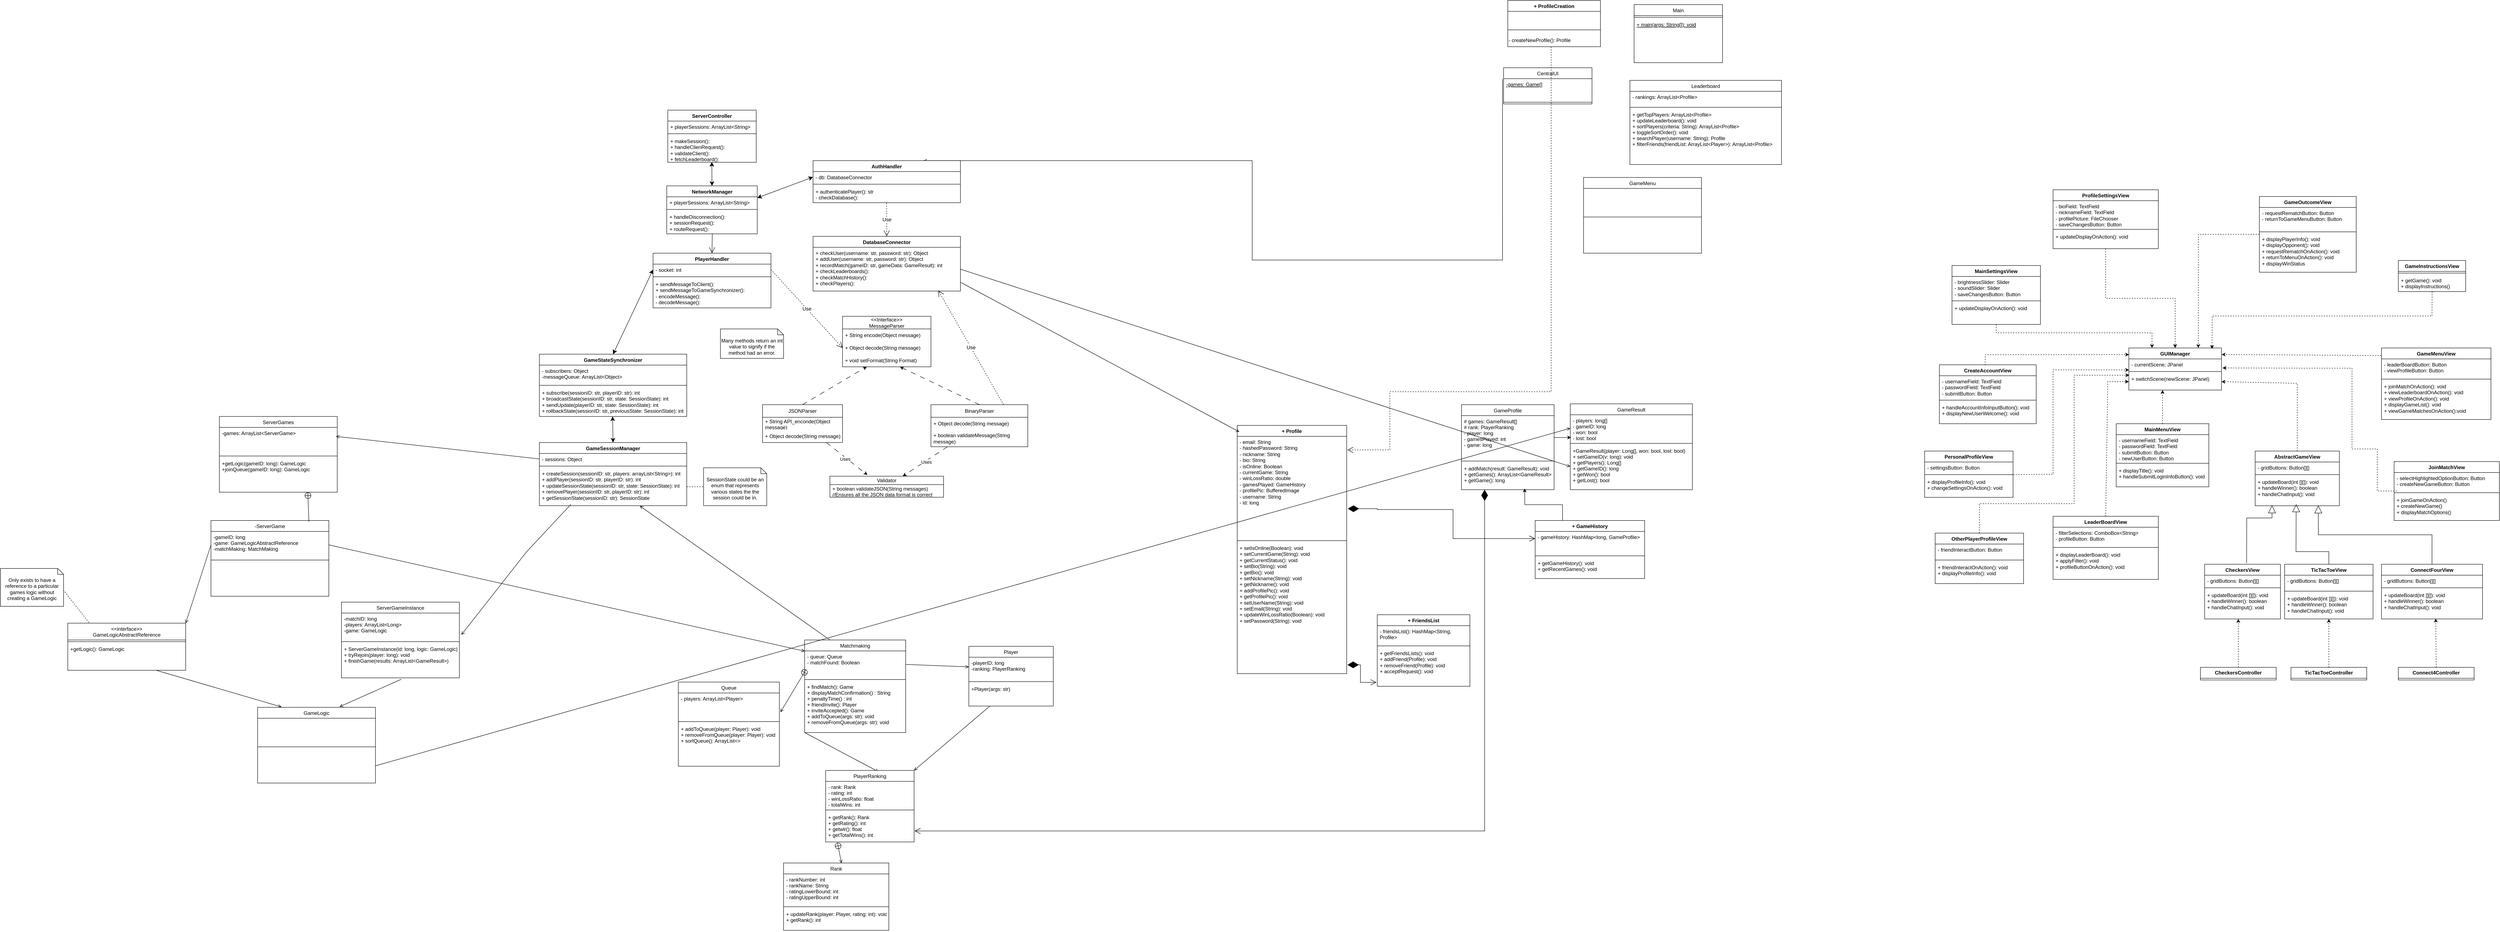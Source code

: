 <mxfile version="26.1.0">
  <diagram id="C5RBs43oDa-KdzZeNtuy" name="Page-1">
    <mxGraphModel dx="5371.2" dy="1330.2" grid="1" gridSize="10" guides="1" tooltips="1" connect="1" arrows="1" fold="1" page="1" pageScale="0.8" pageWidth="827" pageHeight="1169" background="#ffffff" math="0" shadow="0">
      <root>
        <mxCell id="WIyWlLk6GJQsqaUBKTNV-0" />
        <mxCell id="WIyWlLk6GJQsqaUBKTNV-1" parent="WIyWlLk6GJQsqaUBKTNV-0" />
        <mxCell id="zkfFHV4jXpPFQw0GAbJ--0" value="GameProfile" style="swimlane;fontStyle=0;align=center;verticalAlign=top;childLayout=stackLayout;horizontal=1;startSize=26;horizontalStack=0;resizeParent=1;resizeLast=0;collapsible=1;marginBottom=0;rounded=0;shadow=0;strokeWidth=1;" parent="WIyWlLk6GJQsqaUBKTNV-1" vertex="1">
          <mxGeometry x="-920" y="200.76" width="220" height="202" as="geometry">
            <mxRectangle x="230" y="140" width="160" height="26" as="alternateBounds" />
          </mxGeometry>
        </mxCell>
        <mxCell id="zkfFHV4jXpPFQw0GAbJ--1" value="# games: GameResult[]&#xa;# rank: PlayerRanking&#xa;- player: long&#xa;- gamesPlayed: int&#xa;- game: long" style="text;align=left;verticalAlign=top;spacingLeft=4;spacingRight=4;overflow=hidden;rotatable=0;points=[[0,0.5],[1,0.5]];portConstraint=eastwest;" parent="zkfFHV4jXpPFQw0GAbJ--0" vertex="1">
          <mxGeometry y="26" width="220" height="104" as="geometry" />
        </mxCell>
        <mxCell id="zkfFHV4jXpPFQw0GAbJ--4" value="" style="line;html=1;strokeWidth=1;align=left;verticalAlign=middle;spacingTop=-1;spacingLeft=3;spacingRight=3;rotatable=0;labelPosition=right;points=[];portConstraint=eastwest;" parent="zkfFHV4jXpPFQw0GAbJ--0" vertex="1">
          <mxGeometry y="130" width="220" height="8" as="geometry" />
        </mxCell>
        <mxCell id="zkfFHV4jXpPFQw0GAbJ--5" value="+ addMatch(result: GameResult): void&#xa;+ getGames(): ArrayList&lt;GameResult&gt;&#xa;+ getGame(): long" style="text;align=left;verticalAlign=top;spacingLeft=4;spacingRight=4;overflow=hidden;rotatable=0;points=[[0,0.5],[1,0.5]];portConstraint=eastwest;" parent="zkfFHV4jXpPFQw0GAbJ--0" vertex="1">
          <mxGeometry y="138" width="220" height="52" as="geometry" />
        </mxCell>
        <mxCell id="9oPnksN9PJK1Zj-ZbbYk-29" value="GameResult" style="swimlane;fontStyle=0;align=center;verticalAlign=top;childLayout=stackLayout;horizontal=1;startSize=26;horizontalStack=0;resizeParent=1;resizeLast=0;collapsible=1;marginBottom=0;rounded=0;shadow=0;strokeWidth=1;" parent="WIyWlLk6GJQsqaUBKTNV-1" vertex="1">
          <mxGeometry x="-661.6" y="198.76" width="290" height="204" as="geometry">
            <mxRectangle x="230" y="140" width="160" height="26" as="alternateBounds" />
          </mxGeometry>
        </mxCell>
        <mxCell id="9oPnksN9PJK1Zj-ZbbYk-32" value="- players: long[]&#xa;- gameID: long&#xa;- won: bool&#xa;- lost: bool" style="text;align=left;verticalAlign=top;spacingLeft=4;spacingRight=4;overflow=hidden;rotatable=0;points=[[0,0.5],[1,0.5]];portConstraint=eastwest;" parent="9oPnksN9PJK1Zj-ZbbYk-29" vertex="1">
          <mxGeometry y="26" width="290" height="64" as="geometry" />
        </mxCell>
        <mxCell id="9oPnksN9PJK1Zj-ZbbYk-31" value="" style="line;html=1;strokeWidth=1;align=left;verticalAlign=middle;spacingTop=-1;spacingLeft=3;spacingRight=3;rotatable=0;labelPosition=right;points=[];portConstraint=eastwest;" parent="9oPnksN9PJK1Zj-ZbbYk-29" vertex="1">
          <mxGeometry y="90" width="290" height="8" as="geometry" />
        </mxCell>
        <mxCell id="9oPnksN9PJK1Zj-ZbbYk-30" value="+GameResult(player: Long[], won: bool, lost: bool)&#xa;+ setGameID(v: long): void&#xa;+ getPlayers(): Long[]&#xa;+ getGameID(): long&#xa;+ getWon(): bool&#xa;+ getLost(): bool" style="text;align=left;verticalAlign=top;spacingLeft=4;spacingRight=4;overflow=hidden;rotatable=0;points=[[0,0.5],[1,0.5]];portConstraint=eastwest;" parent="9oPnksN9PJK1Zj-ZbbYk-29" vertex="1">
          <mxGeometry y="98" width="290" height="102" as="geometry" />
        </mxCell>
        <mxCell id="9oPnksN9PJK1Zj-ZbbYk-49" value="CentralUI" style="swimlane;fontStyle=0;align=center;verticalAlign=top;childLayout=stackLayout;horizontal=1;startSize=26;horizontalStack=0;resizeParent=1;resizeLast=0;collapsible=1;marginBottom=0;rounded=0;shadow=0;strokeWidth=1;" parent="WIyWlLk6GJQsqaUBKTNV-1" vertex="1">
          <mxGeometry x="-820" y="-600" width="210" height="86" as="geometry">
            <mxRectangle x="230" y="140" width="160" height="26" as="alternateBounds" />
          </mxGeometry>
        </mxCell>
        <mxCell id="KqYsIPavyrJEhDkwxpQl-28" value="-games: Game[]" style="text;align=left;verticalAlign=top;spacingLeft=4;spacingRight=4;overflow=hidden;rotatable=0;points=[[0,0.5],[1,0.5]];portConstraint=eastwest;fontStyle=4" parent="9oPnksN9PJK1Zj-ZbbYk-49" vertex="1">
          <mxGeometry y="26" width="210" height="52" as="geometry" />
        </mxCell>
        <mxCell id="9oPnksN9PJK1Zj-ZbbYk-51" value="" style="line;html=1;strokeWidth=1;align=left;verticalAlign=middle;spacingTop=-1;spacingLeft=3;spacingRight=3;rotatable=0;labelPosition=right;points=[];portConstraint=eastwest;" parent="9oPnksN9PJK1Zj-ZbbYk-49" vertex="1">
          <mxGeometry y="78" width="210" height="8" as="geometry" />
        </mxCell>
        <mxCell id="9oPnksN9PJK1Zj-ZbbYk-53" value="Main" style="swimlane;fontStyle=0;align=center;verticalAlign=top;childLayout=stackLayout;horizontal=1;startSize=26;horizontalStack=0;resizeParent=1;resizeLast=0;collapsible=1;marginBottom=0;rounded=0;shadow=0;strokeWidth=1;" parent="WIyWlLk6GJQsqaUBKTNV-1" vertex="1">
          <mxGeometry x="-510" y="-750" width="210" height="138" as="geometry">
            <mxRectangle x="230" y="140" width="160" height="26" as="alternateBounds" />
          </mxGeometry>
        </mxCell>
        <mxCell id="9oPnksN9PJK1Zj-ZbbYk-55" value="" style="line;html=1;strokeWidth=1;align=left;verticalAlign=middle;spacingTop=-1;spacingLeft=3;spacingRight=3;rotatable=0;labelPosition=right;points=[];portConstraint=eastwest;" parent="9oPnksN9PJK1Zj-ZbbYk-53" vertex="1">
          <mxGeometry y="26" width="210" height="8" as="geometry" />
        </mxCell>
        <mxCell id="9oPnksN9PJK1Zj-ZbbYk-56" value="+ main(args: String[]): void" style="text;align=left;verticalAlign=top;spacingLeft=4;spacingRight=4;overflow=hidden;rotatable=0;points=[[0,0.5],[1,0.5]];portConstraint=eastwest;fontStyle=4" parent="9oPnksN9PJK1Zj-ZbbYk-53" vertex="1">
          <mxGeometry y="34" width="210" height="52" as="geometry" />
        </mxCell>
        <mxCell id="edf9sT6OjQ_JvkJH-jNT-3" value="ServerGameInstance" style="swimlane;fontStyle=0;align=center;verticalAlign=top;childLayout=stackLayout;horizontal=1;startSize=26;horizontalStack=0;resizeParent=1;resizeLast=0;collapsible=1;marginBottom=0;rounded=0;shadow=0;strokeWidth=1;" parent="WIyWlLk6GJQsqaUBKTNV-1" vertex="1">
          <mxGeometry x="-3580" y="670" width="280" height="180" as="geometry">
            <mxRectangle x="230" y="140" width="160" height="26" as="alternateBounds" />
          </mxGeometry>
        </mxCell>
        <mxCell id="edf9sT6OjQ_JvkJH-jNT-4" value="-matchID: long&#xa;-players: ArrayList&lt;Long&gt;&#xa;-game: GameLogic&#xa;" style="text;align=left;verticalAlign=top;spacingLeft=4;spacingRight=4;overflow=hidden;rotatable=0;points=[[0,0.5],[1,0.5]];portConstraint=eastwest;" parent="edf9sT6OjQ_JvkJH-jNT-3" vertex="1">
          <mxGeometry y="26" width="280" height="64" as="geometry" />
        </mxCell>
        <mxCell id="edf9sT6OjQ_JvkJH-jNT-5" value="" style="line;html=1;strokeWidth=1;align=left;verticalAlign=middle;spacingTop=-1;spacingLeft=3;spacingRight=3;rotatable=0;labelPosition=right;points=[];portConstraint=eastwest;" parent="edf9sT6OjQ_JvkJH-jNT-3" vertex="1">
          <mxGeometry y="90" width="280" height="8" as="geometry" />
        </mxCell>
        <mxCell id="edf9sT6OjQ_JvkJH-jNT-42" value="+ ServerGameInstance(id: long, logic: GameLogic)&#xa;+ tryRejoin(player: long): void&#xa;+ finishGame(results: ArrayList&lt;GameResult&gt;)&#xa;&#xa;" style="text;align=left;verticalAlign=top;spacingLeft=4;spacingRight=4;overflow=hidden;rotatable=0;points=[[0,0.5],[1,0.5]];portConstraint=eastwest;" parent="edf9sT6OjQ_JvkJH-jNT-3" vertex="1">
          <mxGeometry y="98" width="280" height="82" as="geometry" />
        </mxCell>
        <mxCell id="edf9sT6OjQ_JvkJH-jNT-35" style="edgeStyle=orthogonalEdgeStyle;rounded=0;orthogonalLoop=1;jettySize=auto;html=1;endArrow=open;startFill=0;endFill=0;entryX=0.75;entryY=0;entryDx=0;entryDy=0;exitX=-0.012;exitY=0.02;exitDx=0;exitDy=0;exitPerimeter=0;" parent="WIyWlLk6GJQsqaUBKTNV-1" source="KqYsIPavyrJEhDkwxpQl-28" target="QMpJwfJOF2SySF0Yha2X-53" edge="1">
          <mxGeometry relative="1" as="geometry">
            <mxPoint x="-410" y="-150" as="sourcePoint" />
            <mxPoint x="-1050" y="-170" as="targetPoint" />
            <Array as="points">
              <mxPoint x="-1417" y="-143" />
            </Array>
          </mxGeometry>
        </mxCell>
        <mxCell id="QMpJwfJOF2SySF0Yha2X-178" style="edgeStyle=orthogonalEdgeStyle;rounded=0;orthogonalLoop=1;jettySize=auto;html=1;exitX=0.25;exitY=0;exitDx=0;exitDy=0;" parent="WIyWlLk6GJQsqaUBKTNV-1" source="QMpJwfJOF2SySF0Yha2X-4" edge="1">
          <mxGeometry relative="1" as="geometry">
            <mxPoint x="-770" y="400.0" as="targetPoint" />
          </mxGeometry>
        </mxCell>
        <mxCell id="QMpJwfJOF2SySF0Yha2X-4" value="+ GameHistory" style="swimlane;fontStyle=1;align=center;verticalAlign=top;childLayout=stackLayout;horizontal=1;startSize=26;horizontalStack=0;resizeParent=1;resizeParentMax=0;resizeLast=0;collapsible=1;marginBottom=0;whiteSpace=wrap;html=1;" parent="WIyWlLk6GJQsqaUBKTNV-1" vertex="1">
          <mxGeometry x="-745" y="476" width="260" height="138" as="geometry" />
        </mxCell>
        <mxCell id="QMpJwfJOF2SySF0Yha2X-5" value="- gameHistory: HashMap&amp;lt;long, GameProfile&amp;gt;" style="text;strokeColor=none;fillColor=none;align=left;verticalAlign=top;spacingLeft=4;spacingRight=4;overflow=hidden;rotatable=0;points=[[0,0.5],[1,0.5]];portConstraint=eastwest;whiteSpace=wrap;html=1;" parent="QMpJwfJOF2SySF0Yha2X-4" vertex="1">
          <mxGeometry y="26" width="260" height="54" as="geometry" />
        </mxCell>
        <mxCell id="QMpJwfJOF2SySF0Yha2X-6" value="" style="line;strokeWidth=1;fillColor=none;align=left;verticalAlign=middle;spacingTop=-1;spacingLeft=3;spacingRight=3;rotatable=0;labelPosition=right;points=[];portConstraint=eastwest;strokeColor=inherit;" parent="QMpJwfJOF2SySF0Yha2X-4" vertex="1">
          <mxGeometry y="80" width="260" height="8" as="geometry" />
        </mxCell>
        <mxCell id="QMpJwfJOF2SySF0Yha2X-7" value="+ getGameHistory(): void&lt;div&gt;+ getRecentGames(): void&lt;/div&gt;" style="text;strokeColor=none;fillColor=none;align=left;verticalAlign=top;spacingLeft=4;spacingRight=4;overflow=hidden;rotatable=0;points=[[0,0.5],[1,0.5]];portConstraint=eastwest;whiteSpace=wrap;html=1;" parent="QMpJwfJOF2SySF0Yha2X-4" vertex="1">
          <mxGeometry y="88" width="260" height="50" as="geometry" />
        </mxCell>
        <mxCell id="QMpJwfJOF2SySF0Yha2X-12" style="edgeStyle=orthogonalEdgeStyle;rounded=0;orthogonalLoop=1;jettySize=auto;html=1;endArrow=diamondThin;endFill=1;endSize=24;startArrow=open;startFill=0;startSize=12;entryX=1.01;entryY=0.705;entryDx=0;entryDy=0;entryPerimeter=0;" parent="WIyWlLk6GJQsqaUBKTNV-1" source="QMpJwfJOF2SySF0Yha2X-4" target="QMpJwfJOF2SySF0Yha2X-42" edge="1">
          <mxGeometry relative="1" as="geometry">
            <Array as="points">
              <mxPoint x="-940" y="519" />
              <mxPoint x="-940" y="450" />
              <mxPoint x="-1120" y="450" />
              <mxPoint x="-1120" y="448" />
            </Array>
            <mxPoint x="-1120" y="490" as="targetPoint" />
          </mxGeometry>
        </mxCell>
        <mxCell id="QMpJwfJOF2SySF0Yha2X-13" value="+ FriendsList" style="swimlane;fontStyle=1;align=center;verticalAlign=top;childLayout=stackLayout;horizontal=1;startSize=26;horizontalStack=0;resizeParent=1;resizeParentMax=0;resizeLast=0;collapsible=1;marginBottom=0;whiteSpace=wrap;html=1;" parent="WIyWlLk6GJQsqaUBKTNV-1" vertex="1">
          <mxGeometry x="-1120" y="700" width="220" height="170" as="geometry" />
        </mxCell>
        <mxCell id="QMpJwfJOF2SySF0Yha2X-14" value="- friendsList(): HashMap&amp;lt;String, Profile&amp;gt;" style="text;strokeColor=none;fillColor=none;align=left;verticalAlign=top;spacingLeft=4;spacingRight=4;overflow=hidden;rotatable=0;points=[[0,0.5],[1,0.5]];portConstraint=eastwest;whiteSpace=wrap;html=1;" parent="QMpJwfJOF2SySF0Yha2X-13" vertex="1">
          <mxGeometry y="26" width="220" height="44" as="geometry" />
        </mxCell>
        <mxCell id="QMpJwfJOF2SySF0Yha2X-15" value="" style="line;strokeWidth=1;fillColor=none;align=left;verticalAlign=middle;spacingTop=-1;spacingLeft=3;spacingRight=3;rotatable=0;labelPosition=right;points=[];portConstraint=eastwest;strokeColor=inherit;" parent="QMpJwfJOF2SySF0Yha2X-13" vertex="1">
          <mxGeometry y="70" width="220" height="8" as="geometry" />
        </mxCell>
        <mxCell id="QMpJwfJOF2SySF0Yha2X-16" value="+ getFriendsLists(): void&lt;div&gt;+ addFriend(Profile): void&lt;/div&gt;&lt;div&gt;+ removeFriend(Profile): void&lt;/div&gt;&lt;div&gt;+ acceptRequest(): void&lt;/div&gt;&lt;div&gt;&lt;br&gt;&lt;/div&gt;" style="text;strokeColor=none;fillColor=none;align=left;verticalAlign=top;spacingLeft=4;spacingRight=4;overflow=hidden;rotatable=0;points=[[0,0.5],[1,0.5]];portConstraint=eastwest;whiteSpace=wrap;html=1;" parent="QMpJwfJOF2SySF0Yha2X-13" vertex="1">
          <mxGeometry y="78" width="220" height="92" as="geometry" />
        </mxCell>
        <mxCell id="QMpJwfJOF2SySF0Yha2X-17" style="edgeStyle=orthogonalEdgeStyle;shape=connector;rounded=0;orthogonalLoop=1;jettySize=auto;html=1;strokeColor=default;align=center;verticalAlign=middle;fontFamily=Helvetica;fontSize=11;fontColor=default;labelBackgroundColor=default;endArrow=diamondThin;endFill=1;endSize=24;exitX=-0.009;exitY=0.899;exitDx=0;exitDy=0;startArrow=open;startFill=0;startSize=12;exitPerimeter=0;entryX=1.007;entryY=0.933;entryDx=0;entryDy=0;entryPerimeter=0;" parent="WIyWlLk6GJQsqaUBKTNV-1" source="QMpJwfJOF2SySF0Yha2X-16" target="QMpJwfJOF2SySF0Yha2X-44" edge="1">
          <mxGeometry relative="1" as="geometry">
            <Array as="points">
              <mxPoint x="-1160" y="861" />
              <mxPoint x="-1160" y="819" />
            </Array>
            <mxPoint x="-1500" y="445.24" as="targetPoint" />
          </mxGeometry>
        </mxCell>
        <mxCell id="QMpJwfJOF2SySF0Yha2X-29" style="edgeStyle=orthogonalEdgeStyle;shape=connector;rounded=0;orthogonalLoop=1;jettySize=auto;html=1;entryX=0.25;entryY=1;entryDx=0;entryDy=0;strokeColor=default;align=center;verticalAlign=middle;fontFamily=Helvetica;fontSize=11;fontColor=default;labelBackgroundColor=default;endArrow=diamondThin;endFill=1;endSize=24;startArrow=open;startFill=0;startSize=12;exitX=1.005;exitY=0.638;exitDx=0;exitDy=0;exitPerimeter=0;" parent="WIyWlLk6GJQsqaUBKTNV-1" source="QMpJwfJOF2SySF0Yha2X-122" target="zkfFHV4jXpPFQw0GAbJ--0" edge="1">
          <mxGeometry relative="1" as="geometry">
            <mxPoint x="-1039.88" y="209.4" as="targetPoint" />
            <mxPoint x="-1790" y="734.757" as="sourcePoint" />
          </mxGeometry>
        </mxCell>
        <mxCell id="QMpJwfJOF2SySF0Yha2X-36" value="+ ProfileCreation" style="swimlane;fontStyle=1;align=center;verticalAlign=top;childLayout=stackLayout;horizontal=1;startSize=26;horizontalStack=0;resizeParent=1;resizeParentMax=0;resizeLast=0;collapsible=1;marginBottom=0;whiteSpace=wrap;html=1;" parent="WIyWlLk6GJQsqaUBKTNV-1" vertex="1">
          <mxGeometry x="-810" y="-760" width="220" height="110" as="geometry" />
        </mxCell>
        <mxCell id="QMpJwfJOF2SySF0Yha2X-37" value="&lt;br&gt;&lt;div&gt;&lt;br&gt;&lt;/div&gt;&lt;div&gt;&lt;br&gt;&lt;/div&gt;" style="text;strokeColor=none;fillColor=none;align=left;verticalAlign=top;spacingLeft=4;spacingRight=4;overflow=hidden;rotatable=0;points=[[0,0.5],[1,0.5]];portConstraint=eastwest;whiteSpace=wrap;html=1;" parent="QMpJwfJOF2SySF0Yha2X-36" vertex="1">
          <mxGeometry y="26" width="220" height="34" as="geometry" />
        </mxCell>
        <mxCell id="QMpJwfJOF2SySF0Yha2X-38" value="" style="line;strokeWidth=1;fillColor=none;align=left;verticalAlign=middle;spacingTop=-1;spacingLeft=3;spacingRight=3;rotatable=0;labelPosition=right;points=[];portConstraint=eastwest;strokeColor=inherit;" parent="QMpJwfJOF2SySF0Yha2X-36" vertex="1">
          <mxGeometry y="60" width="220" height="20" as="geometry" />
        </mxCell>
        <mxCell id="QMpJwfJOF2SySF0Yha2X-39" value="- createNewProfile(): Profile" style="text;html=1;align=left;verticalAlign=middle;resizable=0;points=[];autosize=1;strokeColor=none;fillColor=none;" parent="QMpJwfJOF2SySF0Yha2X-36" vertex="1">
          <mxGeometry y="80" width="220" height="30" as="geometry" />
        </mxCell>
        <mxCell id="QMpJwfJOF2SySF0Yha2X-40" style="edgeStyle=orthogonalEdgeStyle;rounded=0;orthogonalLoop=1;jettySize=auto;html=1;endArrow=open;endFill=0;dashed=1;endSize=12;entryX=1.006;entryY=0.132;entryDx=0;entryDy=0;entryPerimeter=0;" parent="WIyWlLk6GJQsqaUBKTNV-1" source="QMpJwfJOF2SySF0Yha2X-36" target="QMpJwfJOF2SySF0Yha2X-42" edge="1">
          <mxGeometry relative="1" as="geometry">
            <mxPoint x="-1130" y="280" as="targetPoint" />
            <Array as="points">
              <mxPoint x="-707" y="170" />
              <mxPoint x="-1090" y="170" />
              <mxPoint x="-1090" y="308" />
            </Array>
          </mxGeometry>
        </mxCell>
        <mxCell id="QMpJwfJOF2SySF0Yha2X-41" value="+ Profile" style="swimlane;fontStyle=1;align=center;verticalAlign=top;childLayout=stackLayout;horizontal=1;startSize=26;horizontalStack=0;resizeParent=1;resizeParentMax=0;resizeLast=0;collapsible=1;marginBottom=0;whiteSpace=wrap;html=1;" parent="WIyWlLk6GJQsqaUBKTNV-1" vertex="1">
          <mxGeometry x="-1452.6" y="250" width="260" height="590" as="geometry" />
        </mxCell>
        <mxCell id="QMpJwfJOF2SySF0Yha2X-42" value="&lt;div&gt;&lt;span style=&quot;text-wrap-mode: nowrap; background-color: transparent; color: light-dark(rgb(0, 0, 0), rgb(255, 255, 255));&quot;&gt;- email: String&lt;/span&gt;&lt;/div&gt;&lt;div&gt;&lt;span style=&quot;background-color: transparent; color: light-dark(rgb(0, 0, 0), rgb(255, 255, 255));&quot;&gt;- hashedPassword: String&lt;/span&gt;&lt;/div&gt;&lt;div&gt;&lt;span style=&quot;text-wrap-mode: nowrap; background-color: transparent; color: light-dark(rgb(0, 0, 0), rgb(255, 255, 255));&quot;&gt;- nickname: String&lt;/span&gt;&lt;/div&gt;&lt;div&gt;&lt;span style=&quot;text-wrap-mode: nowrap; background-color: transparent; color: light-dark(rgb(0, 0, 0), rgb(255, 255, 255));&quot;&gt;- bio: String&lt;/span&gt;&lt;/div&gt;&lt;div&gt;- isOnline: Boolean&lt;/div&gt;&lt;div&gt;- currentGame: String&lt;/div&gt;&lt;div&gt;&lt;span style=&quot;text-wrap-mode: nowrap; background-color: transparent; color: light-dark(rgb(0, 0, 0), rgb(255, 255, 255));&quot;&gt;- winLossRatio: double&lt;/span&gt;&lt;/div&gt;&lt;div&gt;&lt;span style=&quot;background-color: transparent; color: light-dark(rgb(0, 0, 0), rgb(255, 255, 255));&quot;&gt;- gamesPlayed: GameHistory&lt;/span&gt;&lt;/div&gt;&lt;div&gt;&lt;span style=&quot;text-wrap-mode: nowrap;&quot;&gt;- profilePic: BufferedImage&lt;/span&gt;&lt;/div&gt;&lt;div&gt;&lt;span style=&quot;text-wrap-mode: nowrap;&quot;&gt;- username: String&lt;/span&gt;&lt;/div&gt;&lt;div&gt;&lt;span style=&quot;text-wrap-mode: nowrap;&quot;&gt;- id: long&lt;/span&gt;&lt;/div&gt;" style="text;strokeColor=none;fillColor=none;align=left;verticalAlign=top;spacingLeft=4;spacingRight=4;overflow=hidden;rotatable=0;points=[[0,0.5],[1,0.5]];portConstraint=eastwest;whiteSpace=wrap;html=1;" parent="QMpJwfJOF2SySF0Yha2X-41" vertex="1">
          <mxGeometry y="26" width="260" height="244" as="geometry" />
        </mxCell>
        <mxCell id="QMpJwfJOF2SySF0Yha2X-43" value="" style="line;strokeWidth=1;fillColor=none;align=left;verticalAlign=middle;spacingTop=-1;spacingLeft=3;spacingRight=3;rotatable=0;labelPosition=right;points=[];portConstraint=eastwest;strokeColor=inherit;" parent="QMpJwfJOF2SySF0Yha2X-41" vertex="1">
          <mxGeometry y="270" width="260" height="8" as="geometry" />
        </mxCell>
        <mxCell id="QMpJwfJOF2SySF0Yha2X-44" value="&lt;span style=&quot;text-wrap-mode: nowrap;&quot;&gt;+ setIsOnline(Boolean): void&lt;/span&gt;&lt;div style=&quot;text-wrap-mode: nowrap;&quot;&gt;+ setCurrentGame(String): void&lt;/div&gt;&lt;div style=&quot;text-wrap-mode: nowrap;&quot;&gt;+ getCurrentStatus(): void&lt;/div&gt;&lt;div style=&quot;text-wrap-mode: nowrap;&quot;&gt;&lt;div style=&quot;text-wrap-mode: wrap;&quot;&gt;+ setBio(String): void&lt;/div&gt;&lt;div style=&quot;text-wrap-mode: wrap;&quot;&gt;+ getBio(): void&lt;/div&gt;&lt;/div&gt;&lt;div&gt;&lt;div&gt;+ setNickname(String): void&lt;/div&gt;&lt;div&gt;+ getNickname(): void&lt;br&gt;&lt;div&gt;+ addProfilePic(): void&lt;/div&gt;&lt;div&gt;+ getProfilePic(): void&lt;/div&gt;&lt;/div&gt;&lt;/div&gt;&lt;div&gt;&lt;div&gt;+ setUserName(String): void&lt;/div&gt;&lt;div&gt;+ setEmail(String): void&lt;/div&gt;&lt;div&gt;+ updateWinLossRatio(Boolean): void&lt;/div&gt;&lt;div&gt;+ setPassword(String): void&lt;/div&gt;&lt;div&gt;&lt;br&gt;&lt;/div&gt;&lt;/div&gt;" style="text;strokeColor=none;fillColor=none;align=left;verticalAlign=top;spacingLeft=4;spacingRight=4;overflow=hidden;rotatable=0;points=[[0,0.5],[1,0.5]];portConstraint=eastwest;whiteSpace=wrap;html=1;" parent="QMpJwfJOF2SySF0Yha2X-41" vertex="1">
          <mxGeometry y="278" width="260" height="312" as="geometry" />
        </mxCell>
        <mxCell id="QMpJwfJOF2SySF0Yha2X-45" value="GameSessionManager" style="swimlane;fontStyle=1;align=center;verticalAlign=top;childLayout=stackLayout;horizontal=1;startSize=26;horizontalStack=0;resizeParent=1;resizeParentMax=0;resizeLast=0;collapsible=1;marginBottom=0;whiteSpace=wrap;html=1;" parent="WIyWlLk6GJQsqaUBKTNV-1" vertex="1">
          <mxGeometry x="-3110" y="290.76" width="350" height="150" as="geometry" />
        </mxCell>
        <mxCell id="QMpJwfJOF2SySF0Yha2X-46" value="&lt;div&gt;- sessions: Object&lt;/div&gt;" style="text;strokeColor=none;fillColor=none;align=left;verticalAlign=top;spacingLeft=4;spacingRight=4;overflow=hidden;rotatable=0;points=[[0,0.5],[1,0.5]];portConstraint=eastwest;whiteSpace=wrap;html=1;" parent="QMpJwfJOF2SySF0Yha2X-45" vertex="1">
          <mxGeometry y="26" width="350" height="26" as="geometry" />
        </mxCell>
        <mxCell id="QMpJwfJOF2SySF0Yha2X-47" value="" style="line;strokeWidth=1;fillColor=none;align=left;verticalAlign=middle;spacingTop=-1;spacingLeft=3;spacingRight=3;rotatable=0;labelPosition=right;points=[];portConstraint=eastwest;strokeColor=inherit;" parent="QMpJwfJOF2SySF0Yha2X-45" vertex="1">
          <mxGeometry y="52" width="350" height="8" as="geometry" />
        </mxCell>
        <mxCell id="QMpJwfJOF2SySF0Yha2X-48" value="&lt;div&gt;+ createSession(sessionID: str, players: arrayList&amp;lt;String&amp;gt;): int&lt;/div&gt;&lt;div&gt;+ addPlayer(sessionID: str, playerID: str): int&lt;/div&gt;&lt;div&gt;+ updateSessionState(sessionID: str, state: SessionState): int&lt;/div&gt;&lt;div&gt;+ removePlayer(sessionID: str, playerID: str): int&lt;/div&gt;&lt;div&gt;+ getSessionState(sessionID: str): SessionState&lt;/div&gt;" style="text;strokeColor=none;fillColor=none;align=left;verticalAlign=top;spacingLeft=4;spacingRight=4;overflow=hidden;rotatable=0;points=[[0,0.5],[1,0.5]];portConstraint=eastwest;whiteSpace=wrap;html=1;" parent="QMpJwfJOF2SySF0Yha2X-45" vertex="1">
          <mxGeometry y="60" width="350" height="90" as="geometry" />
        </mxCell>
        <mxCell id="QMpJwfJOF2SySF0Yha2X-49" value="GameStateSynchronizer" style="swimlane;fontStyle=1;align=center;verticalAlign=top;childLayout=stackLayout;horizontal=1;startSize=26;horizontalStack=0;resizeParent=1;resizeParentMax=0;resizeLast=0;collapsible=1;marginBottom=0;whiteSpace=wrap;html=1;" parent="WIyWlLk6GJQsqaUBKTNV-1" vertex="1">
          <mxGeometry x="-3110" y="80.76" width="350" height="148" as="geometry" />
        </mxCell>
        <mxCell id="QMpJwfJOF2SySF0Yha2X-50" value="&lt;div&gt;- subscribers: Object&lt;/div&gt;&lt;div&gt;-messageQueue: ArrayList&amp;lt;Object&amp;gt;&lt;/div&gt;" style="text;strokeColor=none;fillColor=none;align=left;verticalAlign=top;spacingLeft=4;spacingRight=4;overflow=hidden;rotatable=0;points=[[0,0.5],[1,0.5]];portConstraint=eastwest;whiteSpace=wrap;html=1;" parent="QMpJwfJOF2SySF0Yha2X-49" vertex="1">
          <mxGeometry y="26" width="350" height="44" as="geometry" />
        </mxCell>
        <mxCell id="QMpJwfJOF2SySF0Yha2X-51" value="" style="line;strokeWidth=1;fillColor=none;align=left;verticalAlign=middle;spacingTop=-1;spacingLeft=3;spacingRight=3;rotatable=0;labelPosition=right;points=[];portConstraint=eastwest;strokeColor=inherit;" parent="QMpJwfJOF2SySF0Yha2X-49" vertex="1">
          <mxGeometry y="70" width="350" height="8" as="geometry" />
        </mxCell>
        <mxCell id="QMpJwfJOF2SySF0Yha2X-52" value="&lt;div&gt;+ subscribe(sessionID: str, playerID: str): int&lt;/div&gt;&lt;div&gt;+ broadcastState(sessionID: str, state: SessionState): int&lt;/div&gt;&lt;div&gt;+ sendUpdate(playerID: str, state: SessionState): int&lt;/div&gt;&lt;div&gt;+ rollbackState(sessionID: str, previousState: SessionState): int&lt;/div&gt;" style="text;strokeColor=none;fillColor=none;align=left;verticalAlign=top;spacingLeft=4;spacingRight=4;overflow=hidden;rotatable=0;points=[[0,0.5],[1,0.5]];portConstraint=eastwest;whiteSpace=wrap;html=1;" parent="QMpJwfJOF2SySF0Yha2X-49" vertex="1">
          <mxGeometry y="78" width="350" height="70" as="geometry" />
        </mxCell>
        <mxCell id="QMpJwfJOF2SySF0Yha2X-53" value="AuthHandler" style="swimlane;fontStyle=1;align=center;verticalAlign=top;childLayout=stackLayout;horizontal=1;startSize=26;horizontalStack=0;resizeParent=1;resizeParentMax=0;resizeLast=0;collapsible=1;marginBottom=0;whiteSpace=wrap;html=1;" parent="WIyWlLk6GJQsqaUBKTNV-1" vertex="1">
          <mxGeometry x="-2460" y="-379.24" width="350" height="100" as="geometry" />
        </mxCell>
        <mxCell id="QMpJwfJOF2SySF0Yha2X-54" value="- db: DatabaseConnector" style="text;strokeColor=none;fillColor=none;align=left;verticalAlign=top;spacingLeft=4;spacingRight=4;overflow=hidden;rotatable=0;points=[[0,0.5],[1,0.5]];portConstraint=eastwest;whiteSpace=wrap;html=1;" parent="QMpJwfJOF2SySF0Yha2X-53" vertex="1">
          <mxGeometry y="26" width="350" height="26" as="geometry" />
        </mxCell>
        <mxCell id="QMpJwfJOF2SySF0Yha2X-55" value="" style="line;strokeWidth=1;fillColor=none;align=left;verticalAlign=middle;spacingTop=-1;spacingLeft=3;spacingRight=3;rotatable=0;labelPosition=right;points=[];portConstraint=eastwest;strokeColor=inherit;" parent="QMpJwfJOF2SySF0Yha2X-53" vertex="1">
          <mxGeometry y="52" width="350" height="8" as="geometry" />
        </mxCell>
        <mxCell id="QMpJwfJOF2SySF0Yha2X-56" value="&lt;div&gt;+ authenticatePlayer(): str&lt;/div&gt;&lt;div&gt;- checkDatabase():&lt;/div&gt;" style="text;strokeColor=none;fillColor=none;align=left;verticalAlign=top;spacingLeft=4;spacingRight=4;overflow=hidden;rotatable=0;points=[[0,0.5],[1,0.5]];portConstraint=eastwest;whiteSpace=wrap;html=1;" parent="QMpJwfJOF2SySF0Yha2X-53" vertex="1">
          <mxGeometry y="60" width="350" height="40" as="geometry" />
        </mxCell>
        <mxCell id="QMpJwfJOF2SySF0Yha2X-57" value="DatabaseConnector" style="swimlane;fontStyle=1;align=center;verticalAlign=top;childLayout=stackLayout;horizontal=1;startSize=26;horizontalStack=0;resizeParent=1;resizeParentMax=0;resizeLast=0;collapsible=1;marginBottom=0;whiteSpace=wrap;html=1;" parent="WIyWlLk6GJQsqaUBKTNV-1" vertex="1">
          <mxGeometry x="-2460" y="-199.24" width="350" height="130" as="geometry" />
        </mxCell>
        <mxCell id="QMpJwfJOF2SySF0Yha2X-58" value="&lt;div&gt;+ checkUser(username: str, password: str): Object&lt;/div&gt;&lt;div&gt;+ addUser(username: str, password: str): Object&lt;/div&gt;&lt;div&gt;+ recordMatch(gameID: str, gameData: GameResult): int&lt;/div&gt;&lt;div&gt;+ checkLeaderboards():&lt;/div&gt;&lt;div&gt;+ checkMatchHistory():&lt;/div&gt;&lt;div&gt;+ checkPlayers():&lt;/div&gt;" style="text;strokeColor=none;fillColor=none;align=left;verticalAlign=top;spacingLeft=4;spacingRight=4;overflow=hidden;rotatable=0;points=[[0,0.5],[1,0.5]];portConstraint=eastwest;whiteSpace=wrap;html=1;" parent="QMpJwfJOF2SySF0Yha2X-57" vertex="1">
          <mxGeometry y="26" width="350" height="104" as="geometry" />
        </mxCell>
        <mxCell id="QMpJwfJOF2SySF0Yha2X-59" value="SessionState could be an enum that represents various states the the session could be in." style="shape=note2;boundedLbl=1;whiteSpace=wrap;html=1;size=14;verticalAlign=top;align=center;" parent="WIyWlLk6GJQsqaUBKTNV-1" vertex="1">
          <mxGeometry x="-2720" y="350.76" width="150" height="90" as="geometry" />
        </mxCell>
        <mxCell id="QMpJwfJOF2SySF0Yha2X-60" value="" style="endArrow=none;dashed=1;html=1;rounded=0;entryX=0;entryY=0.5;entryDx=0;entryDy=0;entryPerimeter=0;exitX=1;exitY=0.5;exitDx=0;exitDy=0;" parent="WIyWlLk6GJQsqaUBKTNV-1" source="QMpJwfJOF2SySF0Yha2X-48" target="QMpJwfJOF2SySF0Yha2X-59" edge="1">
          <mxGeometry width="50" height="50" relative="1" as="geometry">
            <mxPoint x="-2820" y="480.76" as="sourcePoint" />
            <mxPoint x="-2770" y="430.76" as="targetPoint" />
          </mxGeometry>
        </mxCell>
        <mxCell id="QMpJwfJOF2SySF0Yha2X-61" value="Many methods return an int value to signify if the method had an error." style="shape=note2;boundedLbl=1;whiteSpace=wrap;html=1;size=14;verticalAlign=top;align=center;" parent="WIyWlLk6GJQsqaUBKTNV-1" vertex="1">
          <mxGeometry x="-2680" y="20.76" width="150" height="70" as="geometry" />
        </mxCell>
        <mxCell id="QMpJwfJOF2SySF0Yha2X-62" value="&amp;lt;&amp;lt;Interface&amp;gt;&amp;gt;&lt;br&gt;MessageParser" style="swimlane;fontStyle=0;childLayout=stackLayout;horizontal=1;startSize=30;horizontalStack=0;resizeParent=1;resizeParentMax=0;resizeLast=0;collapsible=1;marginBottom=0;whiteSpace=wrap;html=1;" parent="WIyWlLk6GJQsqaUBKTNV-1" vertex="1">
          <mxGeometry x="-2390" y="-9.24" width="210" height="120" as="geometry">
            <mxRectangle x="160" y="90" width="50" height="40" as="alternateBounds" />
          </mxGeometry>
        </mxCell>
        <mxCell id="QMpJwfJOF2SySF0Yha2X-63" value="+ String encode(Object message)" style="text;strokeColor=none;fillColor=none;align=left;verticalAlign=middle;spacingLeft=4;spacingRight=4;overflow=hidden;points=[[0,0.5],[1,0.5]];portConstraint=eastwest;rotatable=0;whiteSpace=wrap;html=1;" parent="QMpJwfJOF2SySF0Yha2X-62" vertex="1">
          <mxGeometry y="30" width="210" height="30" as="geometry" />
        </mxCell>
        <mxCell id="QMpJwfJOF2SySF0Yha2X-64" value="+ Object decode(String message)" style="text;strokeColor=none;fillColor=none;align=left;verticalAlign=middle;spacingLeft=4;spacingRight=4;overflow=hidden;points=[[0,0.5],[1,0.5]];portConstraint=eastwest;rotatable=0;whiteSpace=wrap;html=1;" parent="QMpJwfJOF2SySF0Yha2X-62" vertex="1">
          <mxGeometry y="60" width="210" height="30" as="geometry" />
        </mxCell>
        <mxCell id="QMpJwfJOF2SySF0Yha2X-65" value="+ void setFormat(String Format)" style="text;strokeColor=none;fillColor=none;align=left;verticalAlign=middle;spacingLeft=4;spacingRight=4;overflow=hidden;points=[[0,0.5],[1,0.5]];portConstraint=eastwest;rotatable=0;whiteSpace=wrap;html=1;" parent="QMpJwfJOF2SySF0Yha2X-62" vertex="1">
          <mxGeometry y="90" width="210" height="30" as="geometry" />
        </mxCell>
        <mxCell id="QMpJwfJOF2SySF0Yha2X-66" value="JSONParser" style="swimlane;fontStyle=0;childLayout=stackLayout;horizontal=1;startSize=30;horizontalStack=0;resizeParent=1;resizeParentMax=0;resizeLast=0;collapsible=1;marginBottom=0;whiteSpace=wrap;html=1;" parent="WIyWlLk6GJQsqaUBKTNV-1" vertex="1">
          <mxGeometry x="-2580" y="200.76" width="190" height="90" as="geometry" />
        </mxCell>
        <mxCell id="QMpJwfJOF2SySF0Yha2X-67" value="+ String API_enconde(Object message)" style="text;strokeColor=none;fillColor=none;align=left;verticalAlign=middle;spacingLeft=4;spacingRight=4;overflow=hidden;points=[[0,0.5],[1,0.5]];portConstraint=eastwest;rotatable=0;whiteSpace=wrap;html=1;" parent="QMpJwfJOF2SySF0Yha2X-66" vertex="1">
          <mxGeometry y="30" width="190" height="30" as="geometry" />
        </mxCell>
        <mxCell id="QMpJwfJOF2SySF0Yha2X-68" value="+ Object decode(String message)" style="text;strokeColor=none;fillColor=none;align=left;verticalAlign=middle;spacingLeft=4;spacingRight=4;overflow=hidden;points=[[0,0.5],[1,0.5]];portConstraint=eastwest;rotatable=0;whiteSpace=wrap;html=1;" parent="QMpJwfJOF2SySF0Yha2X-66" vertex="1">
          <mxGeometry y="60" width="190" height="30" as="geometry" />
        </mxCell>
        <mxCell id="QMpJwfJOF2SySF0Yha2X-69" style="edgeStyle=none;html=1;exitX=0.5;exitY=0;exitDx=0;exitDy=0;dashed=1;dashPattern=12 12;" parent="WIyWlLk6GJQsqaUBKTNV-1" source="QMpJwfJOF2SySF0Yha2X-70" target="QMpJwfJOF2SySF0Yha2X-65" edge="1">
          <mxGeometry relative="1" as="geometry" />
        </mxCell>
        <mxCell id="QMpJwfJOF2SySF0Yha2X-70" value="BinaryParser" style="swimlane;fontStyle=0;childLayout=stackLayout;horizontal=1;startSize=30;horizontalStack=0;resizeParent=1;resizeParentMax=0;resizeLast=0;collapsible=1;marginBottom=0;whiteSpace=wrap;html=1;" parent="WIyWlLk6GJQsqaUBKTNV-1" vertex="1">
          <mxGeometry x="-2180" y="200.76" width="230" height="100" as="geometry" />
        </mxCell>
        <mxCell id="QMpJwfJOF2SySF0Yha2X-71" value="+ Object decode(String message)&amp;nbsp;" style="text;strokeColor=none;fillColor=none;align=left;verticalAlign=middle;spacingLeft=4;spacingRight=4;overflow=hidden;points=[[0,0.5],[1,0.5]];portConstraint=eastwest;rotatable=0;whiteSpace=wrap;html=1;" parent="QMpJwfJOF2SySF0Yha2X-70" vertex="1">
          <mxGeometry y="30" width="230" height="30" as="geometry" />
        </mxCell>
        <mxCell id="QMpJwfJOF2SySF0Yha2X-72" value="+ boolean validateMessage(String message)" style="text;strokeColor=none;fillColor=none;align=left;verticalAlign=middle;spacingLeft=4;spacingRight=4;overflow=hidden;points=[[0,0.5],[1,0.5]];portConstraint=eastwest;rotatable=0;whiteSpace=wrap;html=1;" parent="QMpJwfJOF2SySF0Yha2X-70" vertex="1">
          <mxGeometry y="60" width="230" height="40" as="geometry" />
        </mxCell>
        <mxCell id="QMpJwfJOF2SySF0Yha2X-73" style="edgeStyle=none;html=1;exitX=0.5;exitY=0;exitDx=0;exitDy=0;entryX=0.275;entryY=0.987;entryDx=0;entryDy=0;entryPerimeter=0;dashed=1;dashPattern=12 12;" parent="WIyWlLk6GJQsqaUBKTNV-1" source="QMpJwfJOF2SySF0Yha2X-66" target="QMpJwfJOF2SySF0Yha2X-65" edge="1">
          <mxGeometry relative="1" as="geometry" />
        </mxCell>
        <mxCell id="QMpJwfJOF2SySF0Yha2X-74" value="Validator" style="swimlane;fontStyle=0;childLayout=stackLayout;horizontal=1;startSize=20;horizontalStack=0;resizeParent=1;resizeParentMax=0;resizeLast=0;collapsible=1;marginBottom=0;whiteSpace=wrap;html=1;" parent="WIyWlLk6GJQsqaUBKTNV-1" vertex="1">
          <mxGeometry x="-2420" y="370.76" width="270" height="50" as="geometry" />
        </mxCell>
        <mxCell id="QMpJwfJOF2SySF0Yha2X-75" value="+ boolean validateJSON(String messages) //Ensures all the JSON data format is correct" style="text;strokeColor=none;fillColor=none;align=left;verticalAlign=middle;spacingLeft=4;spacingRight=4;overflow=hidden;points=[[0,0.5],[1,0.5]];portConstraint=eastwest;rotatable=0;whiteSpace=wrap;html=1;" parent="QMpJwfJOF2SySF0Yha2X-74" vertex="1">
          <mxGeometry y="20" width="270" height="30" as="geometry" />
        </mxCell>
        <mxCell id="QMpJwfJOF2SySF0Yha2X-76" style="edgeStyle=none;html=1;entryX=0.33;entryY=-0.06;entryDx=0;entryDy=0;entryPerimeter=0;dashed=1;dashPattern=12 12;" parent="WIyWlLk6GJQsqaUBKTNV-1" source="QMpJwfJOF2SySF0Yha2X-66" target="QMpJwfJOF2SySF0Yha2X-74" edge="1">
          <mxGeometry relative="1" as="geometry" />
        </mxCell>
        <mxCell id="QMpJwfJOF2SySF0Yha2X-77" value="Uses" style="edgeLabel;html=1;align=center;verticalAlign=middle;resizable=0;points=[];" parent="QMpJwfJOF2SySF0Yha2X-76" vertex="1" connectable="0">
          <mxGeometry x="-0.051" y="-3" relative="1" as="geometry">
            <mxPoint as="offset" />
          </mxGeometry>
        </mxCell>
        <mxCell id="QMpJwfJOF2SySF0Yha2X-78" style="edgeStyle=none;html=1;entryX=0.641;entryY=0;entryDx=0;entryDy=0;entryPerimeter=0;dashed=1;dashPattern=12 12;" parent="WIyWlLk6GJQsqaUBKTNV-1" source="QMpJwfJOF2SySF0Yha2X-70" target="QMpJwfJOF2SySF0Yha2X-74" edge="1">
          <mxGeometry relative="1" as="geometry" />
        </mxCell>
        <mxCell id="QMpJwfJOF2SySF0Yha2X-79" value="Uses" style="edgeLabel;html=1;align=center;verticalAlign=middle;resizable=0;points=[];" parent="QMpJwfJOF2SySF0Yha2X-78" vertex="1" connectable="0">
          <mxGeometry x="-0.029" y="2" relative="1" as="geometry">
            <mxPoint as="offset" />
          </mxGeometry>
        </mxCell>
        <mxCell id="QMpJwfJOF2SySF0Yha2X-80" value="Use" style="endArrow=open;endSize=12;dashed=1;html=1;rounded=0;fontSize=12;curved=1;exitX=0.75;exitY=0;exitDx=0;exitDy=0;entryX=0.85;entryY=0.986;entryDx=0;entryDy=0;entryPerimeter=0;" parent="WIyWlLk6GJQsqaUBKTNV-1" source="QMpJwfJOF2SySF0Yha2X-70" target="QMpJwfJOF2SySF0Yha2X-58" edge="1">
          <mxGeometry width="160" relative="1" as="geometry">
            <mxPoint x="-2430" y="40.76" as="sourcePoint" />
            <mxPoint x="-2270" y="40.76" as="targetPoint" />
          </mxGeometry>
        </mxCell>
        <mxCell id="QMpJwfJOF2SySF0Yha2X-81" value="PlayerHandler" style="swimlane;fontStyle=1;align=center;verticalAlign=top;childLayout=stackLayout;horizontal=1;startSize=26;horizontalStack=0;resizeParent=1;resizeParentMax=0;resizeLast=0;collapsible=1;marginBottom=0;whiteSpace=wrap;html=1;" parent="WIyWlLk6GJQsqaUBKTNV-1" vertex="1">
          <mxGeometry x="-2840" y="-159.24" width="280" height="130" as="geometry" />
        </mxCell>
        <mxCell id="QMpJwfJOF2SySF0Yha2X-82" value="- socket: int" style="text;strokeColor=none;fillColor=none;align=left;verticalAlign=top;spacingLeft=4;spacingRight=4;overflow=hidden;rotatable=0;points=[[0,0.5],[1,0.5]];portConstraint=eastwest;whiteSpace=wrap;html=1;" parent="QMpJwfJOF2SySF0Yha2X-81" vertex="1">
          <mxGeometry y="26" width="280" height="26" as="geometry" />
        </mxCell>
        <mxCell id="QMpJwfJOF2SySF0Yha2X-83" value="" style="line;strokeWidth=1;fillColor=none;align=left;verticalAlign=middle;spacingTop=-1;spacingLeft=3;spacingRight=3;rotatable=0;labelPosition=right;points=[];portConstraint=eastwest;strokeColor=inherit;" parent="QMpJwfJOF2SySF0Yha2X-81" vertex="1">
          <mxGeometry y="52" width="280" height="8" as="geometry" />
        </mxCell>
        <mxCell id="QMpJwfJOF2SySF0Yha2X-84" value="&lt;div&gt;+ sendMessageToClient():&lt;/div&gt;&lt;div&gt;+ sendMessageToGameSynchronizer():&lt;/div&gt;&lt;div&gt;- encodeMessage():&lt;/div&gt;&lt;div&gt;- decodeMessage():&lt;/div&gt;" style="text;strokeColor=none;fillColor=none;align=left;verticalAlign=top;spacingLeft=4;spacingRight=4;overflow=hidden;rotatable=0;points=[[0,0.5],[1,0.5]];portConstraint=eastwest;whiteSpace=wrap;html=1;" parent="QMpJwfJOF2SySF0Yha2X-81" vertex="1">
          <mxGeometry y="60" width="280" height="70" as="geometry" />
        </mxCell>
        <mxCell id="QMpJwfJOF2SySF0Yha2X-85" value="Use" style="endArrow=open;endSize=12;dashed=1;html=1;rounded=0;fontSize=12;curved=1;exitX=1;exitY=0.5;exitDx=0;exitDy=0;entryX=0;entryY=0.5;entryDx=0;entryDy=0;" parent="WIyWlLk6GJQsqaUBKTNV-1" source="QMpJwfJOF2SySF0Yha2X-82" target="QMpJwfJOF2SySF0Yha2X-64" edge="1">
          <mxGeometry width="160" relative="1" as="geometry">
            <mxPoint x="-2660" y="40.76" as="sourcePoint" />
            <mxPoint x="-2500" y="40.76" as="targetPoint" />
          </mxGeometry>
        </mxCell>
        <mxCell id="QMpJwfJOF2SySF0Yha2X-86" value="Use" style="endArrow=open;endSize=12;dashed=1;html=1;rounded=0;fontSize=12;curved=1;exitX=0.499;exitY=1.018;exitDx=0;exitDy=0;exitPerimeter=0;entryX=0.5;entryY=0;entryDx=0;entryDy=0;" parent="WIyWlLk6GJQsqaUBKTNV-1" source="QMpJwfJOF2SySF0Yha2X-56" target="QMpJwfJOF2SySF0Yha2X-57" edge="1">
          <mxGeometry width="160" relative="1" as="geometry">
            <mxPoint x="-2370" y="-229.24" as="sourcePoint" />
            <mxPoint x="-2210" y="-229.24" as="targetPoint" />
          </mxGeometry>
        </mxCell>
        <mxCell id="QMpJwfJOF2SySF0Yha2X-87" value="" style="endArrow=open;endFill=1;endSize=12;html=1;rounded=0;fontSize=12;curved=1;entryX=0.5;entryY=0;entryDx=0;entryDy=0;exitX=0.503;exitY=1;exitDx=0;exitDy=0;exitPerimeter=0;" parent="WIyWlLk6GJQsqaUBKTNV-1" source="QMpJwfJOF2SySF0Yha2X-99" target="QMpJwfJOF2SySF0Yha2X-81" edge="1">
          <mxGeometry width="160" relative="1" as="geometry">
            <mxPoint x="-2700" y="-209.24" as="sourcePoint" />
            <mxPoint x="-2510" y="-184.91" as="targetPoint" />
          </mxGeometry>
        </mxCell>
        <mxCell id="QMpJwfJOF2SySF0Yha2X-88" value="" style="endArrow=classic;startArrow=classic;html=1;rounded=0;fontSize=12;startSize=8;endSize=8;curved=1;entryX=0;entryY=0.5;entryDx=0;entryDy=0;exitX=1;exitY=0.25;exitDx=0;exitDy=0;" parent="WIyWlLk6GJQsqaUBKTNV-1" source="QMpJwfJOF2SySF0Yha2X-96" target="QMpJwfJOF2SySF0Yha2X-54" edge="1">
          <mxGeometry width="50" height="50" relative="1" as="geometry">
            <mxPoint x="-2597.5" y="-264.24" as="sourcePoint" />
            <mxPoint x="-2630" y="-209.24" as="targetPoint" />
          </mxGeometry>
        </mxCell>
        <mxCell id="QMpJwfJOF2SySF0Yha2X-89" value="" style="endArrow=classic;startArrow=classic;html=1;rounded=0;fontSize=12;startSize=8;endSize=8;curved=1;entryX=0.5;entryY=0;entryDx=0;entryDy=0;exitX=0.497;exitY=1;exitDx=0;exitDy=0;exitPerimeter=0;" parent="WIyWlLk6GJQsqaUBKTNV-1" source="QMpJwfJOF2SySF0Yha2X-52" target="QMpJwfJOF2SySF0Yha2X-45" edge="1">
          <mxGeometry width="50" height="50" relative="1" as="geometry">
            <mxPoint x="-2950" y="290.76" as="sourcePoint" />
            <mxPoint x="-2900" y="240.76" as="targetPoint" />
          </mxGeometry>
        </mxCell>
        <mxCell id="QMpJwfJOF2SySF0Yha2X-90" value="" style="endArrow=classic;startArrow=classic;html=1;rounded=0;fontSize=12;startSize=8;endSize=8;curved=1;exitX=0.5;exitY=0;exitDx=0;exitDy=0;entryX=0;entryY=0.5;entryDx=0;entryDy=0;" parent="WIyWlLk6GJQsqaUBKTNV-1" source="QMpJwfJOF2SySF0Yha2X-49" target="QMpJwfJOF2SySF0Yha2X-82" edge="1">
          <mxGeometry width="50" height="50" relative="1" as="geometry">
            <mxPoint x="-2920" y="60.76" as="sourcePoint" />
            <mxPoint x="-2870" y="10.76" as="targetPoint" />
          </mxGeometry>
        </mxCell>
        <mxCell id="QMpJwfJOF2SySF0Yha2X-91" value="" style="endArrow=classic;startArrow=classic;html=1;rounded=0;fontSize=12;startSize=8;endSize=8;curved=1;entryX=0.498;entryY=0.989;entryDx=0;entryDy=0;exitX=0.5;exitY=0;exitDx=0;exitDy=0;entryPerimeter=0;" parent="WIyWlLk6GJQsqaUBKTNV-1" source="QMpJwfJOF2SySF0Yha2X-96" target="QMpJwfJOF2SySF0Yha2X-95" edge="1">
          <mxGeometry width="50" height="50" relative="1" as="geometry">
            <mxPoint x="-2700" y="-279.24" as="sourcePoint" />
            <mxPoint x="-2701.25" y="-359.24" as="targetPoint" />
          </mxGeometry>
        </mxCell>
        <mxCell id="QMpJwfJOF2SySF0Yha2X-92" value="&lt;div&gt;ServerController&lt;/div&gt;" style="swimlane;fontStyle=1;align=center;verticalAlign=top;childLayout=stackLayout;horizontal=1;startSize=26;horizontalStack=0;resizeParent=1;resizeParentMax=0;resizeLast=0;collapsible=1;marginBottom=0;whiteSpace=wrap;html=1;" parent="WIyWlLk6GJQsqaUBKTNV-1" vertex="1">
          <mxGeometry x="-2805" y="-499.24" width="210" height="124" as="geometry" />
        </mxCell>
        <mxCell id="QMpJwfJOF2SySF0Yha2X-93" value="&lt;div&gt;+ playerSessions: ArrayList&amp;lt;String&amp;gt;&lt;/div&gt;" style="text;strokeColor=none;fillColor=none;align=left;verticalAlign=top;spacingLeft=4;spacingRight=4;overflow=hidden;rotatable=0;points=[[0,0.5],[1,0.5]];portConstraint=eastwest;whiteSpace=wrap;html=1;" parent="QMpJwfJOF2SySF0Yha2X-92" vertex="1">
          <mxGeometry y="26" width="210" height="26" as="geometry" />
        </mxCell>
        <mxCell id="QMpJwfJOF2SySF0Yha2X-94" value="" style="line;strokeWidth=1;fillColor=none;align=left;verticalAlign=middle;spacingTop=-1;spacingLeft=3;spacingRight=3;rotatable=0;labelPosition=right;points=[];portConstraint=eastwest;strokeColor=inherit;" parent="QMpJwfJOF2SySF0Yha2X-92" vertex="1">
          <mxGeometry y="52" width="210" height="8" as="geometry" />
        </mxCell>
        <mxCell id="QMpJwfJOF2SySF0Yha2X-95" value="&lt;div&gt;+ makeSession():&lt;/div&gt;&lt;div&gt;+ handleClienRequest():&lt;br&gt;+ validateClient():&lt;/div&gt;&lt;div&gt;+ fetchLeaderboard():&lt;/div&gt;" style="text;strokeColor=none;fillColor=none;align=left;verticalAlign=top;spacingLeft=4;spacingRight=4;overflow=hidden;rotatable=0;points=[[0,0.5],[1,0.5]];portConstraint=eastwest;whiteSpace=wrap;html=1;" parent="QMpJwfJOF2SySF0Yha2X-92" vertex="1">
          <mxGeometry y="60" width="210" height="64" as="geometry" />
        </mxCell>
        <mxCell id="QMpJwfJOF2SySF0Yha2X-96" value="NetworkManager" style="swimlane;fontStyle=1;align=center;verticalAlign=top;childLayout=stackLayout;horizontal=1;startSize=26;horizontalStack=0;resizeParent=1;resizeParentMax=0;resizeLast=0;collapsible=1;marginBottom=0;whiteSpace=wrap;html=1;" parent="WIyWlLk6GJQsqaUBKTNV-1" vertex="1">
          <mxGeometry x="-2807.5" y="-319.24" width="215" height="114" as="geometry" />
        </mxCell>
        <mxCell id="QMpJwfJOF2SySF0Yha2X-97" value="&lt;div&gt;+ playerSessions: ArrayList&amp;lt;String&amp;gt;&lt;/div&gt;" style="text;strokeColor=none;fillColor=none;align=left;verticalAlign=top;spacingLeft=4;spacingRight=4;overflow=hidden;rotatable=0;points=[[0,0.5],[1,0.5]];portConstraint=eastwest;whiteSpace=wrap;html=1;" parent="QMpJwfJOF2SySF0Yha2X-96" vertex="1">
          <mxGeometry y="26" width="215" height="26" as="geometry" />
        </mxCell>
        <mxCell id="QMpJwfJOF2SySF0Yha2X-98" value="" style="line;strokeWidth=1;fillColor=none;align=left;verticalAlign=middle;spacingTop=-1;spacingLeft=3;spacingRight=3;rotatable=0;labelPosition=right;points=[];portConstraint=eastwest;strokeColor=inherit;" parent="QMpJwfJOF2SySF0Yha2X-96" vertex="1">
          <mxGeometry y="52" width="215" height="8" as="geometry" />
        </mxCell>
        <mxCell id="QMpJwfJOF2SySF0Yha2X-99" value="&lt;div&gt;+ handleDisconnection():&lt;/div&gt;&lt;div&gt;+ sessionRequest():&lt;/div&gt;&lt;div&gt;+ routeRequest():&lt;/div&gt;" style="text;strokeColor=none;fillColor=none;align=left;verticalAlign=top;spacingLeft=4;spacingRight=4;overflow=hidden;rotatable=0;points=[[0,0.5],[1,0.5]];portConstraint=eastwest;whiteSpace=wrap;html=1;" parent="QMpJwfJOF2SySF0Yha2X-96" vertex="1">
          <mxGeometry y="60" width="215" height="54" as="geometry" />
        </mxCell>
        <mxCell id="QMpJwfJOF2SySF0Yha2X-106" style="rounded=0;orthogonalLoop=1;jettySize=auto;html=1;exitX=0;exitY=1;exitDx=0;exitDy=0;entryX=0.598;entryY=0.019;entryDx=0;entryDy=0;endArrow=open;endFill=0;entryPerimeter=0;" parent="WIyWlLk6GJQsqaUBKTNV-1" source="QMpJwfJOF2SySF0Yha2X-107" target="QMpJwfJOF2SySF0Yha2X-119" edge="1">
          <mxGeometry relative="1" as="geometry" />
        </mxCell>
        <mxCell id="QMpJwfJOF2SySF0Yha2X-107" value="Matchmaking" style="swimlane;fontStyle=0;align=center;verticalAlign=top;childLayout=stackLayout;horizontal=1;startSize=26;horizontalStack=0;resizeParent=1;resizeLast=0;collapsible=1;marginBottom=0;rounded=0;shadow=0;strokeWidth=1;" parent="WIyWlLk6GJQsqaUBKTNV-1" vertex="1">
          <mxGeometry x="-2480" y="760" width="240" height="220" as="geometry">
            <mxRectangle x="230" y="140" width="160" height="26" as="alternateBounds" />
          </mxGeometry>
        </mxCell>
        <mxCell id="QMpJwfJOF2SySF0Yha2X-108" value="- queue: Queue&#xa;- matchFound: Boolean" style="text;align=left;verticalAlign=top;spacingLeft=4;spacingRight=4;overflow=hidden;rotatable=0;points=[[0,0.5],[1,0.5]];portConstraint=eastwest;" parent="QMpJwfJOF2SySF0Yha2X-107" vertex="1">
          <mxGeometry y="26" width="240" height="64" as="geometry" />
        </mxCell>
        <mxCell id="QMpJwfJOF2SySF0Yha2X-109" value="" style="line;html=1;strokeWidth=1;align=left;verticalAlign=middle;spacingTop=-1;spacingLeft=3;spacingRight=3;rotatable=0;labelPosition=right;points=[];portConstraint=eastwest;" parent="QMpJwfJOF2SySF0Yha2X-107" vertex="1">
          <mxGeometry y="90" width="240" height="8" as="geometry" />
        </mxCell>
        <mxCell id="QMpJwfJOF2SySF0Yha2X-110" value="+ findMatch(): Game&#xa;+ displayMatchConfirmation() : String&#xa;+ penaltyTime() : int&#xa;+ friendInvite(): Player&#xa;+ inviteAccepted(): Game&#xa;+ addToQueue(args: str): void&#xa;+ removeFromQueue(args: str): void&#xa;" style="text;align=left;verticalAlign=top;spacingLeft=4;spacingRight=4;overflow=hidden;rotatable=0;points=[[0,0.5],[1,0.5]];portConstraint=eastwest;" parent="QMpJwfJOF2SySF0Yha2X-107" vertex="1">
          <mxGeometry y="98" width="240" height="122" as="geometry" />
        </mxCell>
        <mxCell id="QMpJwfJOF2SySF0Yha2X-111" value="Rank" style="swimlane;fontStyle=0;align=center;verticalAlign=top;childLayout=stackLayout;horizontal=1;startSize=26;horizontalStack=0;resizeParent=1;resizeLast=0;collapsible=1;marginBottom=0;rounded=0;shadow=0;strokeWidth=1;" parent="WIyWlLk6GJQsqaUBKTNV-1" vertex="1">
          <mxGeometry x="-2530" y="1290" width="250" height="160" as="geometry">
            <mxRectangle x="230" y="140" width="160" height="26" as="alternateBounds" />
          </mxGeometry>
        </mxCell>
        <mxCell id="QMpJwfJOF2SySF0Yha2X-112" value="- rankNumber: int&#xa;- rankName: String&#xa;- ratingLowerBound: int&#xa;- ratingUpperBound: int" style="text;align=left;verticalAlign=top;spacingLeft=4;spacingRight=4;overflow=hidden;rotatable=0;points=[[0,0.5],[1,0.5]];portConstraint=eastwest;" parent="QMpJwfJOF2SySF0Yha2X-111" vertex="1">
          <mxGeometry y="26" width="250" height="74" as="geometry" />
        </mxCell>
        <mxCell id="QMpJwfJOF2SySF0Yha2X-113" value="" style="line;html=1;strokeWidth=1;align=left;verticalAlign=middle;spacingTop=-1;spacingLeft=3;spacingRight=3;rotatable=0;labelPosition=right;points=[];portConstraint=eastwest;" parent="QMpJwfJOF2SySF0Yha2X-111" vertex="1">
          <mxGeometry y="100" width="250" height="8" as="geometry" />
        </mxCell>
        <mxCell id="QMpJwfJOF2SySF0Yha2X-114" value="+ updateRank(player: Player, rating: int): void&#xa;+ getRank(): int" style="text;align=left;verticalAlign=top;spacingLeft=4;spacingRight=4;overflow=hidden;rotatable=0;points=[[0,0.5],[1,0.5]];portConstraint=eastwest;" parent="QMpJwfJOF2SySF0Yha2X-111" vertex="1">
          <mxGeometry y="108" width="250" height="52" as="geometry" />
        </mxCell>
        <mxCell id="QMpJwfJOF2SySF0Yha2X-115" value="Leaderboard" style="swimlane;fontStyle=0;align=center;verticalAlign=top;childLayout=stackLayout;horizontal=1;startSize=26;horizontalStack=0;resizeParent=1;resizeLast=0;collapsible=1;marginBottom=0;rounded=0;shadow=0;strokeWidth=1;" parent="WIyWlLk6GJQsqaUBKTNV-1" vertex="1">
          <mxGeometry x="-520" y="-570" width="360" height="200" as="geometry">
            <mxRectangle x="230" y="140" width="160" height="26" as="alternateBounds" />
          </mxGeometry>
        </mxCell>
        <mxCell id="QMpJwfJOF2SySF0Yha2X-116" value="- rankings: ArrayList&lt;Profile&gt;" style="text;align=left;verticalAlign=top;spacingLeft=4;spacingRight=4;overflow=hidden;rotatable=0;points=[[0,0.5],[1,0.5]];portConstraint=eastwest;" parent="QMpJwfJOF2SySF0Yha2X-115" vertex="1">
          <mxGeometry y="26" width="360" height="34" as="geometry" />
        </mxCell>
        <mxCell id="QMpJwfJOF2SySF0Yha2X-117" value="" style="line;html=1;strokeWidth=1;align=left;verticalAlign=middle;spacingTop=-1;spacingLeft=3;spacingRight=3;rotatable=0;labelPosition=right;points=[];portConstraint=eastwest;" parent="QMpJwfJOF2SySF0Yha2X-115" vertex="1">
          <mxGeometry y="60" width="360" height="8" as="geometry" />
        </mxCell>
        <mxCell id="QMpJwfJOF2SySF0Yha2X-118" value="+ getTopPlayers: ArrayList&lt;Profile&gt;&#xa;+ updateLeaderboard(): void&#xa;+ sortPlayers(criteria: String): ArrayList&lt;Profile&gt;&#xa;+ toggleSortOrder(): void&#xa;+ searchPlayer(username: String): Profile&#xa;+ filterFriends(friendList: ArrayList&lt;Player&gt;): ArrayList&lt;Profile&gt;" style="text;align=left;verticalAlign=top;spacingLeft=4;spacingRight=4;overflow=hidden;rotatable=0;points=[[0,0.5],[1,0.5]];portConstraint=eastwest;" parent="QMpJwfJOF2SySF0Yha2X-115" vertex="1">
          <mxGeometry y="68" width="360" height="132" as="geometry" />
        </mxCell>
        <mxCell id="QMpJwfJOF2SySF0Yha2X-119" value="PlayerRanking" style="swimlane;fontStyle=0;align=center;verticalAlign=top;childLayout=stackLayout;horizontal=1;startSize=26;horizontalStack=0;resizeParent=1;resizeLast=0;collapsible=1;marginBottom=0;rounded=0;shadow=0;strokeWidth=1;" parent="WIyWlLk6GJQsqaUBKTNV-1" vertex="1">
          <mxGeometry x="-2430" y="1070" width="210" height="170" as="geometry">
            <mxRectangle x="230" y="140" width="160" height="26" as="alternateBounds" />
          </mxGeometry>
        </mxCell>
        <mxCell id="QMpJwfJOF2SySF0Yha2X-120" value="- rank: Rank&#xa;- rating: int&#xa;- winLossRatio: float&#xa;- totalWins: int" style="text;align=left;verticalAlign=top;spacingLeft=4;spacingRight=4;overflow=hidden;rotatable=0;points=[[0,0.5],[1,0.5]];portConstraint=eastwest;" parent="QMpJwfJOF2SySF0Yha2X-119" vertex="1">
          <mxGeometry y="26" width="210" height="64" as="geometry" />
        </mxCell>
        <mxCell id="QMpJwfJOF2SySF0Yha2X-121" value="" style="line;html=1;strokeWidth=1;align=left;verticalAlign=middle;spacingTop=-1;spacingLeft=3;spacingRight=3;rotatable=0;labelPosition=right;points=[];portConstraint=eastwest;" parent="QMpJwfJOF2SySF0Yha2X-119" vertex="1">
          <mxGeometry y="90" width="210" height="8" as="geometry" />
        </mxCell>
        <mxCell id="QMpJwfJOF2SySF0Yha2X-122" value="+ getRank(): Rank&#xa;+ getRating(): int&#xa;+ getwlr(): float&#xa;+ getTotalWins(): int" style="text;align=left;verticalAlign=top;spacingLeft=4;spacingRight=4;overflow=hidden;rotatable=0;points=[[0,0.5],[1,0.5]];portConstraint=eastwest;" parent="QMpJwfJOF2SySF0Yha2X-119" vertex="1">
          <mxGeometry y="98" width="210" height="72" as="geometry" />
        </mxCell>
        <mxCell id="QMpJwfJOF2SySF0Yha2X-123" style="rounded=0;orthogonalLoop=1;jettySize=auto;html=1;exitX=0.55;exitY=0.003;exitDx=0;exitDy=0;entryX=0.133;entryY=1.02;entryDx=0;entryDy=0;endArrow=circlePlus;endFill=0;startArrow=open;startFill=0;entryPerimeter=0;exitPerimeter=0;" parent="WIyWlLk6GJQsqaUBKTNV-1" source="QMpJwfJOF2SySF0Yha2X-111" target="QMpJwfJOF2SySF0Yha2X-122" edge="1">
          <mxGeometry relative="1" as="geometry">
            <mxPoint x="-1905" y="1294.8" as="sourcePoint" />
            <mxPoint x="-1895" y="1154.8" as="targetPoint" />
          </mxGeometry>
        </mxCell>
        <mxCell id="QMpJwfJOF2SySF0Yha2X-126" value="Queue" style="swimlane;fontStyle=0;align=center;verticalAlign=top;childLayout=stackLayout;horizontal=1;startSize=26;horizontalStack=0;resizeParent=1;resizeLast=0;collapsible=1;marginBottom=0;rounded=0;shadow=0;strokeWidth=1;" parent="WIyWlLk6GJQsqaUBKTNV-1" vertex="1">
          <mxGeometry x="-2780" y="860" width="240" height="200" as="geometry">
            <mxRectangle x="230" y="140" width="160" height="26" as="alternateBounds" />
          </mxGeometry>
        </mxCell>
        <mxCell id="QMpJwfJOF2SySF0Yha2X-127" value="- players: ArrayList&lt;Player&gt;" style="text;align=left;verticalAlign=top;spacingLeft=4;spacingRight=4;overflow=hidden;rotatable=0;points=[[0,0.5],[1,0.5]];portConstraint=eastwest;" parent="QMpJwfJOF2SySF0Yha2X-126" vertex="1">
          <mxGeometry y="26" width="240" height="64" as="geometry" />
        </mxCell>
        <mxCell id="QMpJwfJOF2SySF0Yha2X-128" value="" style="line;html=1;strokeWidth=1;align=left;verticalAlign=middle;spacingTop=-1;spacingLeft=3;spacingRight=3;rotatable=0;labelPosition=right;points=[];portConstraint=eastwest;" parent="QMpJwfJOF2SySF0Yha2X-126" vertex="1">
          <mxGeometry y="90" width="240" height="8" as="geometry" />
        </mxCell>
        <mxCell id="QMpJwfJOF2SySF0Yha2X-129" value="+ addToQueue(player: Player): void&#xa;+ removeFromQueue(player: Player): void&#xa;+ sortQueue(): ArrayList&lt;&gt;" style="text;align=left;verticalAlign=top;spacingLeft=4;spacingRight=4;overflow=hidden;rotatable=0;points=[[0,0.5],[1,0.5]];portConstraint=eastwest;" parent="QMpJwfJOF2SySF0Yha2X-126" vertex="1">
          <mxGeometry y="98" width="240" height="102" as="geometry" />
        </mxCell>
        <mxCell id="QMpJwfJOF2SySF0Yha2X-130" style="rounded=0;orthogonalLoop=1;jettySize=auto;html=1;exitX=1.011;exitY=0.71;exitDx=0;exitDy=0;entryX=0.015;entryY=0.688;entryDx=0;entryDy=0;endArrow=circlePlus;endFill=0;startArrow=open;startFill=0;exitPerimeter=0;entryPerimeter=0;" parent="WIyWlLk6GJQsqaUBKTNV-1" source="QMpJwfJOF2SySF0Yha2X-127" target="QMpJwfJOF2SySF0Yha2X-108" edge="1">
          <mxGeometry relative="1" as="geometry">
            <mxPoint x="-1895" y="1284.8" as="sourcePoint" />
            <mxPoint x="-1895" y="1164.8" as="targetPoint" />
          </mxGeometry>
        </mxCell>
        <mxCell id="QMpJwfJOF2SySF0Yha2X-142" value="-ServerGame" style="swimlane;fontStyle=0;align=center;verticalAlign=top;childLayout=stackLayout;horizontal=1;startSize=26;horizontalStack=0;resizeParent=1;resizeLast=0;collapsible=1;marginBottom=0;rounded=0;shadow=0;strokeWidth=1;" parent="WIyWlLk6GJQsqaUBKTNV-1" vertex="1">
          <mxGeometry x="-3890" y="476" width="280" height="180" as="geometry">
            <mxRectangle x="230" y="140" width="160" height="26" as="alternateBounds" />
          </mxGeometry>
        </mxCell>
        <mxCell id="QMpJwfJOF2SySF0Yha2X-143" value="-gameID: long&#xa;-game: GameLogicAbstractReference&#xa;-matchMaking: MatchMaking" style="text;align=left;verticalAlign=top;spacingLeft=4;spacingRight=4;overflow=hidden;rotatable=0;points=[[0,0.5],[1,0.5]];portConstraint=eastwest;" parent="QMpJwfJOF2SySF0Yha2X-142" vertex="1">
          <mxGeometry y="26" width="280" height="64" as="geometry" />
        </mxCell>
        <mxCell id="QMpJwfJOF2SySF0Yha2X-144" value="" style="line;html=1;strokeWidth=1;align=left;verticalAlign=middle;spacingTop=-1;spacingLeft=3;spacingRight=3;rotatable=0;labelPosition=right;points=[];portConstraint=eastwest;" parent="QMpJwfJOF2SySF0Yha2X-142" vertex="1">
          <mxGeometry y="90" width="280" height="8" as="geometry" />
        </mxCell>
        <mxCell id="QMpJwfJOF2SySF0Yha2X-147" value="GameLogic" style="swimlane;fontStyle=0;align=center;verticalAlign=top;childLayout=stackLayout;horizontal=1;startSize=26;horizontalStack=0;resizeParent=1;resizeLast=0;collapsible=1;marginBottom=0;rounded=0;shadow=0;strokeWidth=1;" parent="WIyWlLk6GJQsqaUBKTNV-1" vertex="1">
          <mxGeometry x="-3779.2" y="920" width="280" height="180" as="geometry">
            <mxRectangle x="230" y="140" width="160" height="26" as="alternateBounds" />
          </mxGeometry>
        </mxCell>
        <mxCell id="QMpJwfJOF2SySF0Yha2X-148" value="&#xa;" style="text;align=left;verticalAlign=top;spacingLeft=4;spacingRight=4;overflow=hidden;rotatable=0;points=[[0,0.5],[1,0.5]];portConstraint=eastwest;" parent="QMpJwfJOF2SySF0Yha2X-147" vertex="1">
          <mxGeometry y="26" width="280" height="64" as="geometry" />
        </mxCell>
        <mxCell id="QMpJwfJOF2SySF0Yha2X-149" value="" style="line;html=1;strokeWidth=1;align=left;verticalAlign=middle;spacingTop=-1;spacingLeft=3;spacingRight=3;rotatable=0;labelPosition=right;points=[];portConstraint=eastwest;" parent="QMpJwfJOF2SySF0Yha2X-147" vertex="1">
          <mxGeometry y="90" width="280" height="8" as="geometry" />
        </mxCell>
        <mxCell id="QMpJwfJOF2SySF0Yha2X-150" value="&#xa;" style="text;align=left;verticalAlign=top;spacingLeft=4;spacingRight=4;overflow=hidden;rotatable=0;points=[[0,0.5],[1,0.5]];portConstraint=eastwest;" parent="QMpJwfJOF2SySF0Yha2X-147" vertex="1">
          <mxGeometry y="98" width="280" height="82" as="geometry" />
        </mxCell>
        <mxCell id="QMpJwfJOF2SySF0Yha2X-151" value="GameMenu" style="swimlane;fontStyle=0;align=center;verticalAlign=top;childLayout=stackLayout;horizontal=1;startSize=26;horizontalStack=0;resizeParent=1;resizeLast=0;collapsible=1;marginBottom=0;rounded=0;shadow=0;strokeWidth=1;" parent="WIyWlLk6GJQsqaUBKTNV-1" vertex="1">
          <mxGeometry x="-630.0" y="-339.24" width="280" height="180" as="geometry">
            <mxRectangle x="230" y="140" width="160" height="26" as="alternateBounds" />
          </mxGeometry>
        </mxCell>
        <mxCell id="QMpJwfJOF2SySF0Yha2X-152" value="&#xa;" style="text;align=left;verticalAlign=top;spacingLeft=4;spacingRight=4;overflow=hidden;rotatable=0;points=[[0,0.5],[1,0.5]];portConstraint=eastwest;" parent="QMpJwfJOF2SySF0Yha2X-151" vertex="1">
          <mxGeometry y="26" width="280" height="64" as="geometry" />
        </mxCell>
        <mxCell id="QMpJwfJOF2SySF0Yha2X-153" value="" style="line;html=1;strokeWidth=1;align=left;verticalAlign=middle;spacingTop=-1;spacingLeft=3;spacingRight=3;rotatable=0;labelPosition=right;points=[];portConstraint=eastwest;" parent="QMpJwfJOF2SySF0Yha2X-151" vertex="1">
          <mxGeometry y="90" width="280" height="8" as="geometry" />
        </mxCell>
        <mxCell id="QMpJwfJOF2SySF0Yha2X-154" value="&#xa;" style="text;align=left;verticalAlign=top;spacingLeft=4;spacingRight=4;overflow=hidden;rotatable=0;points=[[0,0.5],[1,0.5]];portConstraint=eastwest;" parent="QMpJwfJOF2SySF0Yha2X-151" vertex="1">
          <mxGeometry y="98" width="280" height="82" as="geometry" />
        </mxCell>
        <mxCell id="QMpJwfJOF2SySF0Yha2X-155" value="&lt;&lt;interface&gt;&gt;&#xa;GameLogicAbstractReference" style="swimlane;fontStyle=0;align=center;verticalAlign=top;childLayout=stackLayout;horizontal=1;startSize=40;horizontalStack=0;resizeParent=1;resizeLast=0;collapsible=1;marginBottom=0;rounded=0;shadow=0;strokeWidth=1;" parent="WIyWlLk6GJQsqaUBKTNV-1" vertex="1">
          <mxGeometry x="-4230" y="720" width="280" height="112" as="geometry">
            <mxRectangle x="230" y="140" width="160" height="26" as="alternateBounds" />
          </mxGeometry>
        </mxCell>
        <mxCell id="QMpJwfJOF2SySF0Yha2X-157" value="" style="line;html=1;strokeWidth=1;align=left;verticalAlign=middle;spacingTop=-1;spacingLeft=3;spacingRight=3;rotatable=0;labelPosition=right;points=[];portConstraint=eastwest;" parent="QMpJwfJOF2SySF0Yha2X-155" vertex="1">
          <mxGeometry y="40" width="280" height="8" as="geometry" />
        </mxCell>
        <mxCell id="QMpJwfJOF2SySF0Yha2X-273" value="+getLogic(): GameLogic" style="text;align=left;verticalAlign=top;spacingLeft=4;spacingRight=4;overflow=hidden;rotatable=0;points=[[0,0.5],[1,0.5]];portConstraint=eastwest;" parent="QMpJwfJOF2SySF0Yha2X-155" vertex="1">
          <mxGeometry y="48" width="280" height="64" as="geometry" />
        </mxCell>
        <mxCell id="QMpJwfJOF2SySF0Yha2X-161" value="Player" style="swimlane;fontStyle=0;align=center;verticalAlign=top;childLayout=stackLayout;horizontal=1;startSize=26;horizontalStack=0;resizeParent=1;resizeLast=0;collapsible=1;marginBottom=0;rounded=0;shadow=0;strokeWidth=1;" parent="WIyWlLk6GJQsqaUBKTNV-1" vertex="1">
          <mxGeometry x="-2090" y="775" width="200.6" height="142" as="geometry">
            <mxRectangle x="230" y="140" width="160" height="26" as="alternateBounds" />
          </mxGeometry>
        </mxCell>
        <mxCell id="QMpJwfJOF2SySF0Yha2X-162" value="-playerID: long&#xa;-ranking: PlayerRanking" style="text;align=left;verticalAlign=top;spacingLeft=4;spacingRight=4;overflow=hidden;rotatable=0;points=[[0,0.5],[1,0.5]];portConstraint=eastwest;" parent="QMpJwfJOF2SySF0Yha2X-161" vertex="1">
          <mxGeometry y="26" width="200.6" height="54" as="geometry" />
        </mxCell>
        <mxCell id="QMpJwfJOF2SySF0Yha2X-163" value="" style="line;html=1;strokeWidth=1;align=left;verticalAlign=middle;spacingTop=-1;spacingLeft=3;spacingRight=3;rotatable=0;labelPosition=right;points=[];portConstraint=eastwest;" parent="QMpJwfJOF2SySF0Yha2X-161" vertex="1">
          <mxGeometry y="80" width="200.6" height="8" as="geometry" />
        </mxCell>
        <mxCell id="QMpJwfJOF2SySF0Yha2X-277" value="+Player(args: str)" style="text;align=left;verticalAlign=top;spacingLeft=4;spacingRight=4;overflow=hidden;rotatable=0;points=[[0,0.5],[1,0.5]];portConstraint=eastwest;" parent="QMpJwfJOF2SySF0Yha2X-161" vertex="1">
          <mxGeometry y="88" width="200.6" height="54" as="geometry" />
        </mxCell>
        <mxCell id="QMpJwfJOF2SySF0Yha2X-167" style="rounded=0;orthogonalLoop=1;jettySize=auto;html=1;entryX=1;entryY=0;entryDx=0;entryDy=0;endArrow=open;endFill=0;exitX=0.25;exitY=1;exitDx=0;exitDy=0;" parent="WIyWlLk6GJQsqaUBKTNV-1" source="QMpJwfJOF2SySF0Yha2X-161" target="QMpJwfJOF2SySF0Yha2X-119" edge="1">
          <mxGeometry relative="1" as="geometry">
            <mxPoint x="-2200" y="660" as="sourcePoint" />
            <mxPoint x="-2024" y="950" as="targetPoint" />
          </mxGeometry>
        </mxCell>
        <mxCell id="QMpJwfJOF2SySF0Yha2X-168" style="rounded=0;orthogonalLoop=1;jettySize=auto;html=1;entryX=0.001;entryY=0.008;entryDx=0;entryDy=0;endArrow=open;endFill=0;entryPerimeter=0;exitX=1;exitY=0.5;exitDx=0;exitDy=0;" parent="WIyWlLk6GJQsqaUBKTNV-1" source="QMpJwfJOF2SySF0Yha2X-143" target="QMpJwfJOF2SySF0Yha2X-108" edge="1">
          <mxGeometry relative="1" as="geometry">
            <mxPoint x="-3350" y="510" as="sourcePoint" />
            <mxPoint x="-3070" y="920" as="targetPoint" />
          </mxGeometry>
        </mxCell>
        <mxCell id="QMpJwfJOF2SySF0Yha2X-169" value="ServerGames" style="swimlane;fontStyle=0;align=center;verticalAlign=top;childLayout=stackLayout;horizontal=1;startSize=26;horizontalStack=0;resizeParent=1;resizeLast=0;collapsible=1;marginBottom=0;rounded=0;shadow=0;strokeWidth=1;" parent="WIyWlLk6GJQsqaUBKTNV-1" vertex="1">
          <mxGeometry x="-3870" y="228.76" width="280" height="180" as="geometry">
            <mxRectangle x="230" y="140" width="160" height="26" as="alternateBounds" />
          </mxGeometry>
        </mxCell>
        <mxCell id="QMpJwfJOF2SySF0Yha2X-170" value="-games: ArrayList&lt;ServerGame&gt;" style="text;align=left;verticalAlign=top;spacingLeft=4;spacingRight=4;overflow=hidden;rotatable=0;points=[[0,0.5],[1,0.5]];portConstraint=eastwest;" parent="QMpJwfJOF2SySF0Yha2X-169" vertex="1">
          <mxGeometry y="26" width="280" height="64" as="geometry" />
        </mxCell>
        <mxCell id="QMpJwfJOF2SySF0Yha2X-171" value="" style="line;html=1;strokeWidth=1;align=left;verticalAlign=middle;spacingTop=-1;spacingLeft=3;spacingRight=3;rotatable=0;labelPosition=right;points=[];portConstraint=eastwest;" parent="QMpJwfJOF2SySF0Yha2X-169" vertex="1">
          <mxGeometry y="90" width="280" height="8" as="geometry" />
        </mxCell>
        <mxCell id="QMpJwfJOF2SySF0Yha2X-186" value="+getLogic(gameID: long): GameLogic&#xa;+joinQueue(gameID: long): GameLogic&#xa;" style="text;align=left;verticalAlign=top;spacingLeft=4;spacingRight=4;overflow=hidden;rotatable=0;points=[[0,0.5],[1,0.5]];portConstraint=eastwest;" parent="QMpJwfJOF2SySF0Yha2X-169" vertex="1">
          <mxGeometry y="98" width="280" height="64" as="geometry" />
        </mxCell>
        <mxCell id="QMpJwfJOF2SySF0Yha2X-172" style="rounded=0;orthogonalLoop=1;jettySize=auto;html=1;endArrow=circlePlus;endFill=0;exitX=0.831;exitY=0.017;exitDx=0;exitDy=0;exitPerimeter=0;entryX=0.75;entryY=1;entryDx=0;entryDy=0;" parent="WIyWlLk6GJQsqaUBKTNV-1" source="QMpJwfJOF2SySF0Yha2X-142" target="QMpJwfJOF2SySF0Yha2X-169" edge="1">
          <mxGeometry relative="1" as="geometry">
            <mxPoint x="-3630" y="450" as="sourcePoint" />
            <mxPoint x="-3700" y="410" as="targetPoint" />
          </mxGeometry>
        </mxCell>
        <mxCell id="QMpJwfJOF2SySF0Yha2X-173" style="rounded=0;orthogonalLoop=1;jettySize=auto;html=1;entryX=0.682;entryY=1.008;entryDx=0;entryDy=0;endArrow=open;endFill=0;exitX=0.25;exitY=0;exitDx=0;exitDy=0;entryPerimeter=0;" parent="WIyWlLk6GJQsqaUBKTNV-1" source="QMpJwfJOF2SySF0Yha2X-107" target="QMpJwfJOF2SySF0Yha2X-48" edge="1">
          <mxGeometry relative="1" as="geometry">
            <mxPoint x="-2880" y="590" as="sourcePoint" />
            <mxPoint x="-3020" y="980" as="targetPoint" />
          </mxGeometry>
        </mxCell>
        <mxCell id="QMpJwfJOF2SySF0Yha2X-174" style="rounded=0;orthogonalLoop=1;jettySize=auto;html=1;entryX=1.017;entryY=0.808;entryDx=0;entryDy=0;endArrow=open;endFill=0;entryPerimeter=0;exitX=0.215;exitY=0.962;exitDx=0;exitDy=0;exitPerimeter=0;" parent="WIyWlLk6GJQsqaUBKTNV-1" source="QMpJwfJOF2SySF0Yha2X-48" target="edf9sT6OjQ_JvkJH-jNT-4" edge="1">
          <mxGeometry relative="1" as="geometry">
            <mxPoint x="-3030" y="450" as="sourcePoint" />
            <mxPoint x="-2766" y="729" as="targetPoint" />
            <Array as="points">
              <mxPoint x="-3140" y="550" />
            </Array>
          </mxGeometry>
        </mxCell>
        <mxCell id="QMpJwfJOF2SySF0Yha2X-175" style="rounded=0;orthogonalLoop=1;jettySize=auto;html=1;entryX=0.696;entryY=-0.008;entryDx=0;entryDy=0;endArrow=open;endFill=0;entryPerimeter=0;exitX=0.507;exitY=1.041;exitDx=0;exitDy=0;exitPerimeter=0;" parent="WIyWlLk6GJQsqaUBKTNV-1" source="edf9sT6OjQ_JvkJH-jNT-42" target="QMpJwfJOF2SySF0Yha2X-147" edge="1">
          <mxGeometry relative="1" as="geometry">
            <mxPoint x="-3280" y="838" as="sourcePoint" />
            <mxPoint x="-3522" y="1095" as="targetPoint" />
          </mxGeometry>
        </mxCell>
        <mxCell id="QMpJwfJOF2SySF0Yha2X-176" style="rounded=0;orthogonalLoop=1;jettySize=auto;html=1;entryX=1;entryY=0;entryDx=0;entryDy=0;endArrow=open;endFill=0;exitX=0;exitY=0.5;exitDx=0;exitDy=0;" parent="WIyWlLk6GJQsqaUBKTNV-1" source="QMpJwfJOF2SySF0Yha2X-143" target="QMpJwfJOF2SySF0Yha2X-155" edge="1">
          <mxGeometry relative="1" as="geometry">
            <mxPoint x="-3565" y="680" as="sourcePoint" />
            <mxPoint x="-3620" y="763" as="targetPoint" />
          </mxGeometry>
        </mxCell>
        <mxCell id="QMpJwfJOF2SySF0Yha2X-177" style="rounded=0;orthogonalLoop=1;jettySize=auto;html=1;entryX=0.202;entryY=-0.005;entryDx=0;entryDy=0;endArrow=open;endFill=0;exitX=0.75;exitY=1;exitDx=0;exitDy=0;entryPerimeter=0;" parent="WIyWlLk6GJQsqaUBKTNV-1" source="QMpJwfJOF2SySF0Yha2X-155" target="QMpJwfJOF2SySF0Yha2X-147" edge="1">
          <mxGeometry relative="1" as="geometry">
            <mxPoint x="-3730" y="712.5" as="sourcePoint" />
            <mxPoint x="-3720" y="815.5" as="targetPoint" />
          </mxGeometry>
        </mxCell>
        <mxCell id="QMpJwfJOF2SySF0Yha2X-179" style="edgeStyle=orthogonalEdgeStyle;rounded=0;orthogonalLoop=1;jettySize=auto;html=1;exitX=1;exitY=0.5;exitDx=0;exitDy=0;entryX=0.007;entryY=0.842;entryDx=0;entryDy=0;entryPerimeter=0;" parent="WIyWlLk6GJQsqaUBKTNV-1" source="zkfFHV4jXpPFQw0GAbJ--1" target="9oPnksN9PJK1Zj-ZbbYk-32" edge="1">
          <mxGeometry relative="1" as="geometry" />
        </mxCell>
        <mxCell id="QMpJwfJOF2SySF0Yha2X-180" style="rounded=0;orthogonalLoop=1;jettySize=auto;html=1;entryX=0;entryY=0.5;entryDx=0;entryDy=0;endArrow=open;endFill=0;exitX=1;exitY=0.5;exitDx=0;exitDy=0;" parent="WIyWlLk6GJQsqaUBKTNV-1" source="QMpJwfJOF2SySF0Yha2X-150" target="9oPnksN9PJK1Zj-ZbbYk-32" edge="1">
          <mxGeometry relative="1" as="geometry">
            <mxPoint x="-2820" y="1419" as="sourcePoint" />
            <mxPoint x="-3271" y="1140" as="targetPoint" />
          </mxGeometry>
        </mxCell>
        <mxCell id="QMpJwfJOF2SySF0Yha2X-181" style="rounded=0;orthogonalLoop=1;jettySize=auto;html=1;entryX=0;entryY=0.5;entryDx=0;entryDy=0;endArrow=open;endFill=0;exitX=1;exitY=0.5;exitDx=0;exitDy=0;" parent="WIyWlLk6GJQsqaUBKTNV-1" source="QMpJwfJOF2SySF0Yha2X-58" target="9oPnksN9PJK1Zj-ZbbYk-30" edge="1">
          <mxGeometry relative="1" as="geometry">
            <mxPoint x="-2010" y="-200" as="sourcePoint" />
            <mxPoint x="-652" y="267" as="targetPoint" />
          </mxGeometry>
        </mxCell>
        <mxCell id="QMpJwfJOF2SySF0Yha2X-182" style="rounded=0;orthogonalLoop=1;jettySize=auto;html=1;entryX=0.019;entryY=0.026;entryDx=0;entryDy=0;endArrow=open;endFill=0;exitX=1.002;exitY=0.801;exitDx=0;exitDy=0;exitPerimeter=0;entryPerimeter=0;" parent="WIyWlLk6GJQsqaUBKTNV-1" source="QMpJwfJOF2SySF0Yha2X-58" target="QMpJwfJOF2SySF0Yha2X-41" edge="1">
          <mxGeometry relative="1" as="geometry">
            <mxPoint x="-2100" y="-111" as="sourcePoint" />
            <mxPoint x="-652" y="358" as="targetPoint" />
          </mxGeometry>
        </mxCell>
        <mxCell id="QMpJwfJOF2SySF0Yha2X-183" style="rounded=0;orthogonalLoop=1;jettySize=auto;html=1;entryX=0.989;entryY=0.333;entryDx=0;entryDy=0;endArrow=open;endFill=0;entryPerimeter=0;exitX=0;exitY=0.5;exitDx=0;exitDy=0;" parent="WIyWlLk6GJQsqaUBKTNV-1" source="QMpJwfJOF2SySF0Yha2X-46" target="QMpJwfJOF2SySF0Yha2X-170" edge="1">
          <mxGeometry relative="1" as="geometry">
            <mxPoint x="-3190" y="-30" as="sourcePoint" />
            <mxPoint x="-3522" y="267" as="targetPoint" />
          </mxGeometry>
        </mxCell>
        <mxCell id="QMpJwfJOF2SySF0Yha2X-187" value="GUIManager" style="swimlane;fontStyle=1;align=center;verticalAlign=top;childLayout=stackLayout;horizontal=1;startSize=26;horizontalStack=0;resizeParent=1;resizeParentMax=0;resizeLast=0;collapsible=1;marginBottom=0;whiteSpace=wrap;html=1;" parent="WIyWlLk6GJQsqaUBKTNV-1" vertex="1">
          <mxGeometry x="665" y="66" width="220" height="100" as="geometry" />
        </mxCell>
        <mxCell id="QMpJwfJOF2SySF0Yha2X-188" value="- currentScene: JPanel" style="text;strokeColor=none;fillColor=none;align=left;verticalAlign=top;spacingLeft=4;spacingRight=4;overflow=hidden;rotatable=0;points=[[0,0.5],[1,0.5]];portConstraint=eastwest;whiteSpace=wrap;html=1;" parent="QMpJwfJOF2SySF0Yha2X-187" vertex="1">
          <mxGeometry y="26" width="220" height="26" as="geometry" />
        </mxCell>
        <mxCell id="QMpJwfJOF2SySF0Yha2X-189" value="" style="line;strokeWidth=1;fillColor=none;align=left;verticalAlign=middle;spacingTop=-1;spacingLeft=3;spacingRight=3;rotatable=0;labelPosition=right;points=[];portConstraint=eastwest;strokeColor=inherit;" parent="QMpJwfJOF2SySF0Yha2X-187" vertex="1">
          <mxGeometry y="52" width="220" height="8" as="geometry" />
        </mxCell>
        <mxCell id="QMpJwfJOF2SySF0Yha2X-190" value="&lt;div&gt;+ switchScene(newScene: JPanel)&lt;/div&gt;" style="text;strokeColor=none;fillColor=none;align=left;verticalAlign=top;spacingLeft=4;spacingRight=4;overflow=hidden;rotatable=0;points=[[0,0.5],[1,0.5]];portConstraint=eastwest;whiteSpace=wrap;html=1;" parent="QMpJwfJOF2SySF0Yha2X-187" vertex="1">
          <mxGeometry y="60" width="220" height="40" as="geometry" />
        </mxCell>
        <mxCell id="QMpJwfJOF2SySF0Yha2X-191" value="" style="endArrow=classic;html=1;rounded=0;dashed=1;exitX=0.5;exitY=0;exitDx=0;exitDy=0;" parent="WIyWlLk6GJQsqaUBKTNV-1" source="QMpJwfJOF2SySF0Yha2X-233" edge="1">
          <mxGeometry width="50" height="50" relative="1" as="geometry">
            <mxPoint x="730" y="306" as="sourcePoint" />
            <mxPoint x="745" y="166" as="targetPoint" />
          </mxGeometry>
        </mxCell>
        <mxCell id="QMpJwfJOF2SySF0Yha2X-192" value="CheckersView" style="swimlane;fontStyle=1;align=center;verticalAlign=top;childLayout=stackLayout;horizontal=1;startSize=26;horizontalStack=0;resizeParent=1;resizeParentMax=0;resizeLast=0;collapsible=1;marginBottom=0;whiteSpace=wrap;html=1;" parent="WIyWlLk6GJQsqaUBKTNV-1" vertex="1">
          <mxGeometry x="845" y="580" width="180" height="130" as="geometry" />
        </mxCell>
        <mxCell id="QMpJwfJOF2SySF0Yha2X-193" value="- gridButtons: Button[][]&amp;nbsp;" style="text;strokeColor=none;fillColor=none;align=left;verticalAlign=top;spacingLeft=4;spacingRight=4;overflow=hidden;rotatable=0;points=[[0,0.5],[1,0.5]];portConstraint=eastwest;whiteSpace=wrap;html=1;" parent="QMpJwfJOF2SySF0Yha2X-192" vertex="1">
          <mxGeometry y="26" width="180" height="26" as="geometry" />
        </mxCell>
        <mxCell id="QMpJwfJOF2SySF0Yha2X-194" value="" style="line;strokeWidth=1;fillColor=none;align=left;verticalAlign=middle;spacingTop=-1;spacingLeft=3;spacingRight=3;rotatable=0;labelPosition=right;points=[];portConstraint=eastwest;strokeColor=inherit;" parent="QMpJwfJOF2SySF0Yha2X-192" vertex="1">
          <mxGeometry y="52" width="180" height="8" as="geometry" />
        </mxCell>
        <mxCell id="QMpJwfJOF2SySF0Yha2X-195" value="&lt;div&gt;+ updateBoard(int [][]): void&lt;/div&gt;&lt;div&gt;&lt;span style=&quot;background-color: transparent; color: light-dark(rgb(0, 0, 0), rgb(255, 255, 255));&quot;&gt;+ handleWinner(): boolean&lt;/span&gt;&lt;/div&gt;&lt;div&gt;+ handleChatInput(): void&lt;/div&gt;" style="text;strokeColor=none;fillColor=none;align=left;verticalAlign=top;spacingLeft=4;spacingRight=4;overflow=hidden;rotatable=0;points=[[0,0.5],[1,0.5]];portConstraint=eastwest;whiteSpace=wrap;html=1;" parent="QMpJwfJOF2SySF0Yha2X-192" vertex="1">
          <mxGeometry y="60" width="180" height="70" as="geometry" />
        </mxCell>
        <mxCell id="QMpJwfJOF2SySF0Yha2X-196" value="TicTacToeView" style="swimlane;fontStyle=1;align=center;verticalAlign=top;childLayout=stackLayout;horizontal=1;startSize=26;horizontalStack=0;resizeParent=1;resizeParentMax=0;resizeLast=0;collapsible=1;marginBottom=0;whiteSpace=wrap;html=1;" parent="WIyWlLk6GJQsqaUBKTNV-1" vertex="1">
          <mxGeometry x="1035" y="580" width="210" height="130" as="geometry" />
        </mxCell>
        <mxCell id="QMpJwfJOF2SySF0Yha2X-197" value="- gridButtons: Button[][]&amp;nbsp;" style="text;strokeColor=none;fillColor=none;align=left;verticalAlign=top;spacingLeft=4;spacingRight=4;overflow=hidden;rotatable=0;points=[[0,0.5],[1,0.5]];portConstraint=eastwest;whiteSpace=wrap;html=1;" parent="QMpJwfJOF2SySF0Yha2X-196" vertex="1">
          <mxGeometry y="26" width="210" height="34" as="geometry" />
        </mxCell>
        <mxCell id="QMpJwfJOF2SySF0Yha2X-198" value="" style="line;strokeWidth=1;fillColor=none;align=left;verticalAlign=middle;spacingTop=-1;spacingLeft=3;spacingRight=3;rotatable=0;labelPosition=right;points=[];portConstraint=eastwest;strokeColor=inherit;" parent="QMpJwfJOF2SySF0Yha2X-196" vertex="1">
          <mxGeometry y="60" width="210" height="8" as="geometry" />
        </mxCell>
        <mxCell id="QMpJwfJOF2SySF0Yha2X-199" value="&lt;div&gt;+ updateBoard(int [][]): void&lt;/div&gt;&lt;div&gt;&lt;span style=&quot;background-color: transparent; color: light-dark(rgb(0, 0, 0), rgb(255, 255, 255));&quot;&gt;+ handleWinner(): boolean&lt;/span&gt;&lt;/div&gt;&lt;div&gt;+ handleChatInput(): void&lt;/div&gt;" style="text;strokeColor=none;fillColor=none;align=left;verticalAlign=top;spacingLeft=4;spacingRight=4;overflow=hidden;rotatable=0;points=[[0,0.5],[1,0.5]];portConstraint=eastwest;whiteSpace=wrap;html=1;" parent="QMpJwfJOF2SySF0Yha2X-196" vertex="1">
          <mxGeometry y="68" width="210" height="62" as="geometry" />
        </mxCell>
        <mxCell id="QMpJwfJOF2SySF0Yha2X-200" value="ConnectFourView" style="swimlane;fontStyle=1;align=center;verticalAlign=top;childLayout=stackLayout;horizontal=1;startSize=26;horizontalStack=0;resizeParent=1;resizeParentMax=0;resizeLast=0;collapsible=1;marginBottom=0;whiteSpace=wrap;html=1;" parent="WIyWlLk6GJQsqaUBKTNV-1" vertex="1">
          <mxGeometry x="1265" y="580" width="240" height="130" as="geometry" />
        </mxCell>
        <mxCell id="QMpJwfJOF2SySF0Yha2X-201" value="- gridButtons: Button[][]&amp;nbsp;" style="text;strokeColor=none;fillColor=none;align=left;verticalAlign=top;spacingLeft=4;spacingRight=4;overflow=hidden;rotatable=0;points=[[0,0.5],[1,0.5]];portConstraint=eastwest;whiteSpace=wrap;html=1;" parent="QMpJwfJOF2SySF0Yha2X-200" vertex="1">
          <mxGeometry y="26" width="240" height="26" as="geometry" />
        </mxCell>
        <mxCell id="QMpJwfJOF2SySF0Yha2X-202" value="" style="line;strokeWidth=1;fillColor=none;align=left;verticalAlign=middle;spacingTop=-1;spacingLeft=3;spacingRight=3;rotatable=0;labelPosition=right;points=[];portConstraint=eastwest;strokeColor=inherit;" parent="QMpJwfJOF2SySF0Yha2X-200" vertex="1">
          <mxGeometry y="52" width="240" height="8" as="geometry" />
        </mxCell>
        <mxCell id="QMpJwfJOF2SySF0Yha2X-203" value="&lt;div&gt;+ updateBoard(int [][]): void&lt;/div&gt;&lt;div&gt;+ handleWinner(): boolean&lt;/div&gt;&lt;div&gt;+ handleChatInput(): void&amp;nbsp;&lt;/div&gt;" style="text;strokeColor=none;fillColor=none;align=left;verticalAlign=top;spacingLeft=4;spacingRight=4;overflow=hidden;rotatable=0;points=[[0,0.5],[1,0.5]];portConstraint=eastwest;whiteSpace=wrap;html=1;" parent="QMpJwfJOF2SySF0Yha2X-200" vertex="1">
          <mxGeometry y="60" width="240" height="70" as="geometry" />
        </mxCell>
        <mxCell id="QMpJwfJOF2SySF0Yha2X-204" value="" style="edgeStyle=orthogonalEdgeStyle;rounded=0;orthogonalLoop=1;jettySize=auto;html=1;entryX=0.75;entryY=0;entryDx=0;entryDy=0;dashed=1;" parent="WIyWlLk6GJQsqaUBKTNV-1" source="QMpJwfJOF2SySF0Yha2X-205" target="QMpJwfJOF2SySF0Yha2X-187" edge="1">
          <mxGeometry relative="1" as="geometry">
            <mxPoint x="1090" y="-374" as="targetPoint" />
          </mxGeometry>
        </mxCell>
        <mxCell id="QMpJwfJOF2SySF0Yha2X-205" value="GameOutcomeView" style="swimlane;fontStyle=1;align=center;verticalAlign=top;childLayout=stackLayout;horizontal=1;startSize=26;horizontalStack=0;resizeParent=1;resizeParentMax=0;resizeLast=0;collapsible=1;marginBottom=0;whiteSpace=wrap;html=1;" parent="WIyWlLk6GJQsqaUBKTNV-1" vertex="1">
          <mxGeometry x="975" y="-294" width="230" height="180" as="geometry" />
        </mxCell>
        <mxCell id="QMpJwfJOF2SySF0Yha2X-206" value="- requestRematchButton: Button&lt;div&gt;- returnToGameMenuButton: Button&lt;/div&gt;" style="text;strokeColor=none;fillColor=none;align=left;verticalAlign=top;spacingLeft=4;spacingRight=4;overflow=hidden;rotatable=0;points=[[0,0.5],[1,0.5]];portConstraint=eastwest;whiteSpace=wrap;html=1;" parent="QMpJwfJOF2SySF0Yha2X-205" vertex="1">
          <mxGeometry y="26" width="230" height="54" as="geometry" />
        </mxCell>
        <mxCell id="QMpJwfJOF2SySF0Yha2X-207" value="" style="line;strokeWidth=1;fillColor=none;align=left;verticalAlign=middle;spacingTop=-1;spacingLeft=3;spacingRight=3;rotatable=0;labelPosition=right;points=[];portConstraint=eastwest;strokeColor=inherit;" parent="QMpJwfJOF2SySF0Yha2X-205" vertex="1">
          <mxGeometry y="80" width="230" height="8" as="geometry" />
        </mxCell>
        <mxCell id="QMpJwfJOF2SySF0Yha2X-208" value="+ displayPlayerInfo(): void&lt;div&gt;+ displayOpponent(): void&lt;/div&gt;&lt;div&gt;+ requestRematchOnAction(): void&lt;/div&gt;&lt;div&gt;+ returnToMenuOnAction(): void&lt;/div&gt;&lt;div&gt;+ displayWinStatus&lt;/div&gt;" style="text;strokeColor=none;fillColor=none;align=left;verticalAlign=top;spacingLeft=4;spacingRight=4;overflow=hidden;rotatable=0;points=[[0,0.5],[1,0.5]];portConstraint=eastwest;whiteSpace=wrap;html=1;" parent="QMpJwfJOF2SySF0Yha2X-205" vertex="1">
          <mxGeometry y="88" width="230" height="92" as="geometry" />
        </mxCell>
        <mxCell id="QMpJwfJOF2SySF0Yha2X-209" value="GameInstructionsView" style="swimlane;fontStyle=1;align=center;verticalAlign=top;childLayout=stackLayout;horizontal=1;startSize=26;horizontalStack=0;resizeParent=1;resizeParentMax=0;resizeLast=0;collapsible=1;marginBottom=0;whiteSpace=wrap;html=1;" parent="WIyWlLk6GJQsqaUBKTNV-1" vertex="1">
          <mxGeometry x="1305" y="-142" width="160" height="74" as="geometry" />
        </mxCell>
        <mxCell id="QMpJwfJOF2SySF0Yha2X-210" value="" style="line;strokeWidth=1;fillColor=none;align=left;verticalAlign=middle;spacingTop=-1;spacingLeft=3;spacingRight=3;rotatable=0;labelPosition=right;points=[];portConstraint=eastwest;strokeColor=inherit;" parent="QMpJwfJOF2SySF0Yha2X-209" vertex="1">
          <mxGeometry y="26" width="160" height="8" as="geometry" />
        </mxCell>
        <mxCell id="QMpJwfJOF2SySF0Yha2X-211" value="+ getGame(): void&lt;div&gt;+ displayInstructions()&lt;/div&gt;" style="text;strokeColor=none;fillColor=none;align=left;verticalAlign=top;spacingLeft=4;spacingRight=4;overflow=hidden;rotatable=0;points=[[0,0.5],[1,0.5]];portConstraint=eastwest;whiteSpace=wrap;html=1;" parent="QMpJwfJOF2SySF0Yha2X-209" vertex="1">
          <mxGeometry y="34" width="160" height="40" as="geometry" />
        </mxCell>
        <mxCell id="QMpJwfJOF2SySF0Yha2X-212" value="PersonalProfileView" style="swimlane;fontStyle=1;align=center;verticalAlign=top;childLayout=stackLayout;horizontal=1;startSize=26;horizontalStack=0;resizeParent=1;resizeParentMax=0;resizeLast=0;collapsible=1;marginBottom=0;whiteSpace=wrap;html=1;" parent="WIyWlLk6GJQsqaUBKTNV-1" vertex="1">
          <mxGeometry x="180" y="311" width="210" height="110" as="geometry" />
        </mxCell>
        <mxCell id="QMpJwfJOF2SySF0Yha2X-213" value="- settingsButton: Button" style="text;strokeColor=none;fillColor=none;align=left;verticalAlign=top;spacingLeft=4;spacingRight=4;overflow=hidden;rotatable=0;points=[[0,0.5],[1,0.5]];portConstraint=eastwest;whiteSpace=wrap;html=1;" parent="QMpJwfJOF2SySF0Yha2X-212" vertex="1">
          <mxGeometry y="26" width="210" height="26" as="geometry" />
        </mxCell>
        <mxCell id="QMpJwfJOF2SySF0Yha2X-214" value="" style="line;strokeWidth=1;fillColor=none;align=left;verticalAlign=middle;spacingTop=-1;spacingLeft=3;spacingRight=3;rotatable=0;labelPosition=right;points=[];portConstraint=eastwest;strokeColor=inherit;" parent="QMpJwfJOF2SySF0Yha2X-212" vertex="1">
          <mxGeometry y="52" width="210" height="8" as="geometry" />
        </mxCell>
        <mxCell id="QMpJwfJOF2SySF0Yha2X-215" value="&lt;div&gt;+ displayProfileInfo(): void&lt;br&gt;+ changeSettingsOnAction(): void&lt;/div&gt;&lt;div&gt;&lt;br&gt;&lt;/div&gt;" style="text;strokeColor=none;fillColor=none;align=left;verticalAlign=top;spacingLeft=4;spacingRight=4;overflow=hidden;rotatable=0;points=[[0,0.5],[1,0.5]];portConstraint=eastwest;whiteSpace=wrap;html=1;" parent="QMpJwfJOF2SySF0Yha2X-212" vertex="1">
          <mxGeometry y="60" width="210" height="50" as="geometry" />
        </mxCell>
        <mxCell id="QMpJwfJOF2SySF0Yha2X-216" value="" style="edgeStyle=orthogonalEdgeStyle;rounded=0;orthogonalLoop=1;jettySize=auto;html=1;entryX=0.005;entryY=0.119;entryDx=0;entryDy=0;entryPerimeter=0;dashed=1;" parent="WIyWlLk6GJQsqaUBKTNV-1" source="QMpJwfJOF2SySF0Yha2X-217" target="QMpJwfJOF2SySF0Yha2X-190" edge="1">
          <mxGeometry relative="1" as="geometry">
            <mxPoint x="575" y="176" as="targetPoint" />
            <Array as="points">
              <mxPoint x="310" y="436" />
              <mxPoint x="535" y="436" />
              <mxPoint x="535" y="131" />
            </Array>
          </mxGeometry>
        </mxCell>
        <mxCell id="QMpJwfJOF2SySF0Yha2X-217" value="OtherPlayerProfileView" style="swimlane;fontStyle=1;align=center;verticalAlign=top;childLayout=stackLayout;horizontal=1;startSize=26;horizontalStack=0;resizeParent=1;resizeParentMax=0;resizeLast=0;collapsible=1;marginBottom=0;whiteSpace=wrap;html=1;" parent="WIyWlLk6GJQsqaUBKTNV-1" vertex="1">
          <mxGeometry x="205" y="506" width="210" height="120" as="geometry" />
        </mxCell>
        <mxCell id="QMpJwfJOF2SySF0Yha2X-218" value="- friendInteractButton: Button" style="text;strokeColor=none;fillColor=none;align=left;verticalAlign=top;spacingLeft=4;spacingRight=4;overflow=hidden;rotatable=0;points=[[0,0.5],[1,0.5]];portConstraint=eastwest;whiteSpace=wrap;html=1;" parent="QMpJwfJOF2SySF0Yha2X-217" vertex="1">
          <mxGeometry y="26" width="210" height="34" as="geometry" />
        </mxCell>
        <mxCell id="QMpJwfJOF2SySF0Yha2X-219" value="" style="line;strokeWidth=1;fillColor=none;align=left;verticalAlign=middle;spacingTop=-1;spacingLeft=3;spacingRight=3;rotatable=0;labelPosition=right;points=[];portConstraint=eastwest;strokeColor=inherit;" parent="QMpJwfJOF2SySF0Yha2X-217" vertex="1">
          <mxGeometry y="60" width="210" height="8" as="geometry" />
        </mxCell>
        <mxCell id="QMpJwfJOF2SySF0Yha2X-220" value="+ friendInteractOnAction(): void&lt;div&gt;+ displayProfileInfo(): void&lt;/div&gt;" style="text;strokeColor=none;fillColor=none;align=left;verticalAlign=top;spacingLeft=4;spacingRight=4;overflow=hidden;rotatable=0;points=[[0,0.5],[1,0.5]];portConstraint=eastwest;whiteSpace=wrap;html=1;" parent="QMpJwfJOF2SySF0Yha2X-217" vertex="1">
          <mxGeometry y="68" width="210" height="52" as="geometry" />
        </mxCell>
        <mxCell id="QMpJwfJOF2SySF0Yha2X-221" value="" style="edgeStyle=orthogonalEdgeStyle;rounded=0;orthogonalLoop=1;jettySize=auto;html=1;entryX=0.5;entryY=0;entryDx=0;entryDy=0;dashed=1;" parent="WIyWlLk6GJQsqaUBKTNV-1" source="QMpJwfJOF2SySF0Yha2X-222" target="QMpJwfJOF2SySF0Yha2X-187" edge="1">
          <mxGeometry relative="1" as="geometry">
            <mxPoint x="625" y="-44" as="targetPoint" />
          </mxGeometry>
        </mxCell>
        <mxCell id="QMpJwfJOF2SySF0Yha2X-222" value="Profile&lt;span style=&quot;color: rgba(0, 0, 0, 0); font-family: monospace; font-size: 0px; font-weight: 400; text-align: start; text-wrap-mode: nowrap;&quot;&gt;%3CmxGraphModel%3E%3Croot%3E%3CmxCell%20id%3D%220%22%2F%3E%3CmxCell%20id%3D%221%22%20parent%3D%220%22%2F%3E%3CmxCell%20id%3D%222%22%20value%3D%22GameSettingsUI%22%20style%3D%22swimlane%3BfontStyle%3D1%3Balign%3Dcenter%3BverticalAlign%3Dtop%3BchildLayout%3DstackLayout%3Bhorizontal%3D1%3BstartSize%3D26%3BhorizontalStack%3D0%3BresizeParent%3D1%3BresizeParentMax%3D0%3BresizeLast%3D0%3Bcollapsible%3D1%3BmarginBottom%3D0%3BwhiteSpace%3Dwrap%3Bhtml%3D1%3B%22%20vertex%3D%221%22%20parent%3D%221%22%3E%3CmxGeometry%20x%3D%22210%22%20y%3D%221350%22%20width%3D%22160%22%20height%3D%2286%22%20as%3D%22geometry%22%2F%3E%3C%2FmxCell%3E%3CmxCell%20id%3D%223%22%20value%3D%22%2B%20field%3A%20type%22%20style%3D%22text%3BstrokeColor%3Dnone%3BfillColor%3Dnone%3Balign%3Dleft%3BverticalAlign%3Dtop%3BspacingLeft%3D4%3BspacingRight%3D4%3Boverflow%3Dhidden%3Brotatable%3D0%3Bpoints%3D%5B%5B0%2C0.5%5D%2C%5B1%2C0.5%5D%5D%3BportConstraint%3Deastwest%3BwhiteSpace%3Dwrap%3Bhtml%3D1%3B%22%20vertex%3D%221%22%20parent%3D%222%22%3E%3CmxGeometry%20y%3D%2226%22%20width%3D%22160%22%20height%3D%2226%22%20as%3D%22geometry%22%2F%3E%3C%2FmxCell%3E%3CmxCell%20id%3D%224%22%20value%3D%22%22%20style%3D%22line%3BstrokeWidth%3D1%3BfillColor%3Dnone%3Balign%3Dleft%3BverticalAlign%3Dmiddle%3BspacingTop%3D-1%3BspacingLeft%3D3%3BspacingRight%3D3%3Brotatable%3D0%3BlabelPosition%3Dright%3Bpoints%3D%5B%5D%3BportConstraint%3Deastwest%3BstrokeColor%3Dinherit%3B%22%20vertex%3D%221%22%20parent%3D%222%22%3E%3CmxGeometry%20y%3D%2252%22%20width%3D%22160%22%20height%3D%228%22%20as%3D%22geometry%22%2F%3E%3C%2FmxCell%3E%3CmxCell%20id%3D%225%22%20value%3D%22%2B%20method(type)%3A%20type%22%20style%3D%22text%3BstrokeColor%3Dnone%3BfillColor%3Dnone%3Balign%3Dleft%3BverticalAlign%3Dtop%3BspacingLeft%3D4%3BspacingRight%3D4%3Boverflow%3Dhidden%3Brotatable%3D0%3Bpoints%3D%5B%5B0%2C0.5%5D%2C%5B1%2C0.5%5D%5D%3BportConstraint%3Deastwest%3BwhiteSpace%3Dwrap%3Bhtml%3D1%3B%22%20vertex%3D%221%22%20parent%3D%222%22%3E%3CmxGeometry%20y%3D%2260%22%20width%3D%22160%22%20height%3D%2226%22%20as%3D%22geometry%22%2F%3E%3C%2FmxCell%3E%3C%2Froot%3E%3C%2FmxGraphModel%3E&lt;/span&gt;SettingsView" style="swimlane;fontStyle=1;align=center;verticalAlign=top;childLayout=stackLayout;horizontal=1;startSize=26;horizontalStack=0;resizeParent=1;resizeParentMax=0;resizeLast=0;collapsible=1;marginBottom=0;whiteSpace=wrap;html=1;" parent="WIyWlLk6GJQsqaUBKTNV-1" vertex="1">
          <mxGeometry x="485" y="-310" width="250" height="140" as="geometry" />
        </mxCell>
        <mxCell id="QMpJwfJOF2SySF0Yha2X-223" value="- bioField: TextField&lt;div&gt;- nicknameField: TextField&lt;/div&gt;&lt;div&gt;- profilePicture: FileChooser&lt;/div&gt;&lt;div&gt;- saveChangesButton: Button&lt;/div&gt;" style="text;strokeColor=none;fillColor=none;align=left;verticalAlign=top;spacingLeft=4;spacingRight=4;overflow=hidden;rotatable=0;points=[[0,0.5],[1,0.5]];portConstraint=eastwest;whiteSpace=wrap;html=1;" parent="QMpJwfJOF2SySF0Yha2X-222" vertex="1">
          <mxGeometry y="26" width="250" height="64" as="geometry" />
        </mxCell>
        <mxCell id="QMpJwfJOF2SySF0Yha2X-224" value="" style="line;strokeWidth=1;fillColor=none;align=left;verticalAlign=middle;spacingTop=-1;spacingLeft=3;spacingRight=3;rotatable=0;labelPosition=right;points=[];portConstraint=eastwest;strokeColor=inherit;" parent="QMpJwfJOF2SySF0Yha2X-222" vertex="1">
          <mxGeometry y="90" width="250" height="8" as="geometry" />
        </mxCell>
        <mxCell id="QMpJwfJOF2SySF0Yha2X-225" value="+ updateDisplayOnAction(): void" style="text;strokeColor=none;fillColor=none;align=left;verticalAlign=top;spacingLeft=4;spacingRight=4;overflow=hidden;rotatable=0;points=[[0,0.5],[1,0.5]];portConstraint=eastwest;whiteSpace=wrap;html=1;" parent="QMpJwfJOF2SySF0Yha2X-222" vertex="1">
          <mxGeometry y="98" width="250" height="42" as="geometry" />
        </mxCell>
        <mxCell id="QMpJwfJOF2SySF0Yha2X-226" value="" style="edgeStyle=orthogonalEdgeStyle;rounded=0;orthogonalLoop=1;jettySize=auto;html=1;entryX=0.25;entryY=0;entryDx=0;entryDy=0;dashed=1;" parent="WIyWlLk6GJQsqaUBKTNV-1" source="QMpJwfJOF2SySF0Yha2X-227" target="QMpJwfJOF2SySF0Yha2X-187" edge="1">
          <mxGeometry relative="1" as="geometry">
            <mxPoint x="525" y="-50" as="targetPoint" />
            <Array as="points">
              <mxPoint x="350" y="30" />
              <mxPoint x="720" y="30" />
            </Array>
          </mxGeometry>
        </mxCell>
        <mxCell id="QMpJwfJOF2SySF0Yha2X-227" value="MainSettingsView" style="swimlane;fontStyle=1;align=center;verticalAlign=top;childLayout=stackLayout;horizontal=1;startSize=26;horizontalStack=0;resizeParent=1;resizeParentMax=0;resizeLast=0;collapsible=1;marginBottom=0;whiteSpace=wrap;html=1;" parent="WIyWlLk6GJQsqaUBKTNV-1" vertex="1">
          <mxGeometry x="245" y="-130" width="210" height="140" as="geometry" />
        </mxCell>
        <mxCell id="QMpJwfJOF2SySF0Yha2X-228" value="- brightnessSlider: Slider&lt;div&gt;- soundSlider: Slider&lt;/div&gt;&lt;div&gt;- saveChangesButton: Button&lt;/div&gt;" style="text;strokeColor=none;fillColor=none;align=left;verticalAlign=top;spacingLeft=4;spacingRight=4;overflow=hidden;rotatable=0;points=[[0,0.5],[1,0.5]];portConstraint=eastwest;whiteSpace=wrap;html=1;" parent="QMpJwfJOF2SySF0Yha2X-227" vertex="1">
          <mxGeometry y="26" width="210" height="54" as="geometry" />
        </mxCell>
        <mxCell id="QMpJwfJOF2SySF0Yha2X-229" value="" style="line;strokeWidth=1;fillColor=none;align=left;verticalAlign=middle;spacingTop=-1;spacingLeft=3;spacingRight=3;rotatable=0;labelPosition=right;points=[];portConstraint=eastwest;strokeColor=inherit;" parent="QMpJwfJOF2SySF0Yha2X-227" vertex="1">
          <mxGeometry y="80" width="210" height="8" as="geometry" />
        </mxCell>
        <mxCell id="QMpJwfJOF2SySF0Yha2X-230" value="+ updateDisplayOnAction(): void" style="text;strokeColor=none;fillColor=none;align=left;verticalAlign=top;spacingLeft=4;spacingRight=4;overflow=hidden;rotatable=0;points=[[0,0.5],[1,0.5]];portConstraint=eastwest;whiteSpace=wrap;html=1;" parent="QMpJwfJOF2SySF0Yha2X-227" vertex="1">
          <mxGeometry y="88" width="210" height="52" as="geometry" />
        </mxCell>
        <mxCell id="QMpJwfJOF2SySF0Yha2X-231" value="" style="endArrow=classic;html=1;rounded=0;entryX=0.002;entryY=0.157;entryDx=0;entryDy=0;entryPerimeter=0;exitX=0.472;exitY=0.005;exitDx=0;exitDy=0;exitPerimeter=0;dashed=1;" parent="WIyWlLk6GJQsqaUBKTNV-1" source="QMpJwfJOF2SySF0Yha2X-238" target="QMpJwfJOF2SySF0Yha2X-187" edge="1">
          <mxGeometry width="50" height="50" relative="1" as="geometry">
            <mxPoint x="434.87" y="246.7" as="sourcePoint" />
            <mxPoint x="825" y="196" as="targetPoint" />
            <Array as="points">
              <mxPoint x="324" y="82" />
            </Array>
          </mxGeometry>
        </mxCell>
        <mxCell id="QMpJwfJOF2SySF0Yha2X-232" value="" style="endArrow=classic;html=1;rounded=0;entryX=1.002;entryY=0.155;entryDx=0;entryDy=0;entryPerimeter=0;exitX=-0.002;exitY=0.105;exitDx=0;exitDy=0;dashed=1;exitPerimeter=0;" parent="WIyWlLk6GJQsqaUBKTNV-1" source="QMpJwfJOF2SySF0Yha2X-242" target="QMpJwfJOF2SySF0Yha2X-187" edge="1">
          <mxGeometry width="50" height="50" relative="1" as="geometry">
            <mxPoint x="1133.37" y="288.7" as="sourcePoint" />
            <mxPoint x="1065" y="216" as="targetPoint" />
            <Array as="points" />
          </mxGeometry>
        </mxCell>
        <mxCell id="QMpJwfJOF2SySF0Yha2X-233" value="MainMenuView" style="swimlane;fontStyle=1;align=center;verticalAlign=top;childLayout=stackLayout;horizontal=1;startSize=26;horizontalStack=0;resizeParent=1;resizeParentMax=0;resizeLast=0;collapsible=1;marginBottom=0;whiteSpace=wrap;html=1;" parent="WIyWlLk6GJQsqaUBKTNV-1" vertex="1">
          <mxGeometry x="635" y="246" width="220" height="150" as="geometry" />
        </mxCell>
        <mxCell id="QMpJwfJOF2SySF0Yha2X-234" value="- usernameField: TextField&lt;div&gt;- passwordField: TextField&lt;/div&gt;&lt;div&gt;- submitButton: Button&lt;/div&gt;&lt;div&gt;- newUserButton: Button&lt;/div&gt;" style="text;strokeColor=none;fillColor=none;align=left;verticalAlign=top;spacingLeft=4;spacingRight=4;overflow=hidden;rotatable=0;points=[[0,0.5],[1,0.5]];portConstraint=eastwest;whiteSpace=wrap;html=1;" parent="QMpJwfJOF2SySF0Yha2X-233" vertex="1">
          <mxGeometry y="26" width="220" height="64" as="geometry" />
        </mxCell>
        <mxCell id="QMpJwfJOF2SySF0Yha2X-235" value="" style="line;strokeWidth=1;fillColor=none;align=left;verticalAlign=middle;spacingTop=-1;spacingLeft=3;spacingRight=3;rotatable=0;labelPosition=right;points=[];portConstraint=eastwest;strokeColor=inherit;" parent="QMpJwfJOF2SySF0Yha2X-233" vertex="1">
          <mxGeometry y="90" width="220" height="8" as="geometry" />
        </mxCell>
        <mxCell id="QMpJwfJOF2SySF0Yha2X-236" value="+ displayTitle(): void&lt;div&gt;+ handleSubmitLoginInfoButton(): void&lt;/div&gt;&lt;div&gt;&lt;br&gt;&lt;/div&gt;&lt;div&gt;&lt;br&gt;&lt;/div&gt;&lt;div&gt;&lt;br&gt;&lt;/div&gt;" style="text;strokeColor=none;fillColor=none;align=left;verticalAlign=top;spacingLeft=4;spacingRight=4;overflow=hidden;rotatable=0;points=[[0,0.5],[1,0.5]];portConstraint=eastwest;whiteSpace=wrap;html=1;" parent="QMpJwfJOF2SySF0Yha2X-233" vertex="1">
          <mxGeometry y="98" width="220" height="52" as="geometry" />
        </mxCell>
        <mxCell id="QMpJwfJOF2SySF0Yha2X-237" value="&lt;b&gt;Connect4Controller&lt;/b&gt;" style="swimlane;fontStyle=0;childLayout=stackLayout;horizontal=1;startSize=26;fillColor=none;horizontalStack=0;resizeParent=1;resizeParentMax=0;resizeLast=0;collapsible=1;marginBottom=0;whiteSpace=wrap;html=1;" parent="WIyWlLk6GJQsqaUBKTNV-1" vertex="1">
          <mxGeometry x="1305" y="825" width="180" height="30" as="geometry" />
        </mxCell>
        <mxCell id="QMpJwfJOF2SySF0Yha2X-238" value="CreateAccountView" style="swimlane;fontStyle=1;align=center;verticalAlign=top;childLayout=stackLayout;horizontal=1;startSize=26;horizontalStack=0;resizeParent=1;resizeParentMax=0;resizeLast=0;collapsible=1;marginBottom=0;whiteSpace=wrap;html=1;" parent="WIyWlLk6GJQsqaUBKTNV-1" vertex="1">
          <mxGeometry x="215" y="106" width="230" height="140" as="geometry" />
        </mxCell>
        <mxCell id="QMpJwfJOF2SySF0Yha2X-239" value="- usernameField: TextField&lt;div&gt;- passwordField: TextField&lt;/div&gt;&lt;div&gt;- submitButton: Button&lt;/div&gt;" style="text;strokeColor=none;fillColor=none;align=left;verticalAlign=top;spacingLeft=4;spacingRight=4;overflow=hidden;rotatable=0;points=[[0,0.5],[1,0.5]];portConstraint=eastwest;whiteSpace=wrap;html=1;" parent="QMpJwfJOF2SySF0Yha2X-238" vertex="1">
          <mxGeometry y="26" width="230" height="54" as="geometry" />
        </mxCell>
        <mxCell id="QMpJwfJOF2SySF0Yha2X-240" value="" style="line;strokeWidth=1;fillColor=none;align=left;verticalAlign=middle;spacingTop=-1;spacingLeft=3;spacingRight=3;rotatable=0;labelPosition=right;points=[];portConstraint=eastwest;strokeColor=inherit;" parent="QMpJwfJOF2SySF0Yha2X-238" vertex="1">
          <mxGeometry y="80" width="230" height="8" as="geometry" />
        </mxCell>
        <mxCell id="QMpJwfJOF2SySF0Yha2X-241" value="+ handleAccountInfoInputButton(): void&lt;div&gt;+ displayNewUserWelcome(): void&lt;/div&gt;&lt;div&gt;&amp;nbsp;&lt;/div&gt;" style="text;strokeColor=none;fillColor=none;align=left;verticalAlign=top;spacingLeft=4;spacingRight=4;overflow=hidden;rotatable=0;points=[[0,0.5],[1,0.5]];portConstraint=eastwest;whiteSpace=wrap;html=1;" parent="QMpJwfJOF2SySF0Yha2X-238" vertex="1">
          <mxGeometry y="88" width="230" height="52" as="geometry" />
        </mxCell>
        <mxCell id="QMpJwfJOF2SySF0Yha2X-242" value="GameMenuView" style="swimlane;fontStyle=1;align=center;verticalAlign=top;childLayout=stackLayout;horizontal=1;startSize=26;horizontalStack=0;resizeParent=1;resizeParentMax=0;resizeLast=0;collapsible=1;marginBottom=0;whiteSpace=wrap;html=1;" parent="WIyWlLk6GJQsqaUBKTNV-1" vertex="1">
          <mxGeometry x="1265" y="66" width="260" height="170" as="geometry" />
        </mxCell>
        <mxCell id="QMpJwfJOF2SySF0Yha2X-243" value="&lt;div&gt;- leaderBoardButton: Button&lt;/div&gt;&lt;div&gt;- viewProfileButton: Button&lt;/div&gt;&lt;div&gt;&amp;nbsp;&lt;/div&gt;" style="text;strokeColor=none;fillColor=none;align=left;verticalAlign=top;spacingLeft=4;spacingRight=4;overflow=hidden;rotatable=0;points=[[0,0.5],[1,0.5]];portConstraint=eastwest;whiteSpace=wrap;html=1;" parent="QMpJwfJOF2SySF0Yha2X-242" vertex="1">
          <mxGeometry y="26" width="260" height="44" as="geometry" />
        </mxCell>
        <mxCell id="QMpJwfJOF2SySF0Yha2X-244" value="" style="line;strokeWidth=1;fillColor=none;align=left;verticalAlign=middle;spacingTop=-1;spacingLeft=3;spacingRight=3;rotatable=0;labelPosition=right;points=[];portConstraint=eastwest;strokeColor=inherit;" parent="QMpJwfJOF2SySF0Yha2X-242" vertex="1">
          <mxGeometry y="70" width="260" height="8" as="geometry" />
        </mxCell>
        <mxCell id="QMpJwfJOF2SySF0Yha2X-245" value="&lt;div&gt;+ joinMatchOnAction(): void&lt;/div&gt;&lt;div&gt;+ viewLeaderboardOnAction(): void&lt;/div&gt;&lt;div&gt;+ viewProfileOnAction(): void&lt;/div&gt;&lt;div&gt;+ displayGameList(): void&lt;/div&gt;&lt;div&gt;+ viewGameMatchesOnAction():void&lt;/div&gt;" style="text;strokeColor=none;fillColor=none;align=left;verticalAlign=top;spacingLeft=4;spacingRight=4;overflow=hidden;rotatable=0;points=[[0,0.5],[1,0.5]];portConstraint=eastwest;whiteSpace=wrap;html=1;" parent="QMpJwfJOF2SySF0Yha2X-242" vertex="1">
          <mxGeometry y="78" width="260" height="92" as="geometry" />
        </mxCell>
        <mxCell id="QMpJwfJOF2SySF0Yha2X-246" value="JoinMatchView" style="swimlane;fontStyle=1;align=center;verticalAlign=top;childLayout=stackLayout;horizontal=1;startSize=26;horizontalStack=0;resizeParent=1;resizeParentMax=0;resizeLast=0;collapsible=1;marginBottom=0;whiteSpace=wrap;html=1;" parent="WIyWlLk6GJQsqaUBKTNV-1" vertex="1">
          <mxGeometry x="1295" y="336" width="250" height="140" as="geometry" />
        </mxCell>
        <mxCell id="QMpJwfJOF2SySF0Yha2X-247" value="- selectHighlightedOptionButton: Button&lt;div&gt;- createNewGameButton: Button&lt;/div&gt;" style="text;strokeColor=none;fillColor=none;align=left;verticalAlign=top;spacingLeft=4;spacingRight=4;overflow=hidden;rotatable=0;points=[[0,0.5],[1,0.5]];portConstraint=eastwest;whiteSpace=wrap;html=1;" parent="QMpJwfJOF2SySF0Yha2X-246" vertex="1">
          <mxGeometry y="26" width="250" height="44" as="geometry" />
        </mxCell>
        <mxCell id="QMpJwfJOF2SySF0Yha2X-248" value="" style="line;strokeWidth=1;fillColor=none;align=left;verticalAlign=middle;spacingTop=-1;spacingLeft=3;spacingRight=3;rotatable=0;labelPosition=right;points=[];portConstraint=eastwest;strokeColor=inherit;" parent="QMpJwfJOF2SySF0Yha2X-246" vertex="1">
          <mxGeometry y="70" width="250" height="8" as="geometry" />
        </mxCell>
        <mxCell id="QMpJwfJOF2SySF0Yha2X-249" value="+ joinGameOnAction()&lt;div&gt;+ createNewGame()&lt;/div&gt;&lt;div&gt;+ displayMatchOptions()&lt;/div&gt;" style="text;strokeColor=none;fillColor=none;align=left;verticalAlign=top;spacingLeft=4;spacingRight=4;overflow=hidden;rotatable=0;points=[[0,0.5],[1,0.5]];portConstraint=eastwest;whiteSpace=wrap;html=1;" parent="QMpJwfJOF2SySF0Yha2X-246" vertex="1">
          <mxGeometry y="78" width="250" height="62" as="geometry" />
        </mxCell>
        <mxCell id="QMpJwfJOF2SySF0Yha2X-250" value="LeaderBoardView" style="swimlane;fontStyle=1;align=center;verticalAlign=top;childLayout=stackLayout;horizontal=1;startSize=26;horizontalStack=0;resizeParent=1;resizeParentMax=0;resizeLast=0;collapsible=1;marginBottom=0;whiteSpace=wrap;html=1;" parent="WIyWlLk6GJQsqaUBKTNV-1" vertex="1">
          <mxGeometry x="485" y="466" width="250" height="150" as="geometry" />
        </mxCell>
        <mxCell id="QMpJwfJOF2SySF0Yha2X-251" value="- filterSelections: ComboBox&amp;lt;String&amp;gt;&lt;div&gt;- profileButton: Button&lt;/div&gt;" style="text;strokeColor=none;fillColor=none;align=left;verticalAlign=top;spacingLeft=4;spacingRight=4;overflow=hidden;rotatable=0;points=[[0,0.5],[1,0.5]];portConstraint=eastwest;whiteSpace=wrap;html=1;" parent="QMpJwfJOF2SySF0Yha2X-250" vertex="1">
          <mxGeometry y="26" width="250" height="44" as="geometry" />
        </mxCell>
        <mxCell id="QMpJwfJOF2SySF0Yha2X-252" value="" style="line;strokeWidth=1;fillColor=none;align=left;verticalAlign=middle;spacingTop=-1;spacingLeft=3;spacingRight=3;rotatable=0;labelPosition=right;points=[];portConstraint=eastwest;strokeColor=inherit;" parent="QMpJwfJOF2SySF0Yha2X-250" vertex="1">
          <mxGeometry y="70" width="250" height="8" as="geometry" />
        </mxCell>
        <mxCell id="QMpJwfJOF2SySF0Yha2X-253" value="&lt;div&gt;+ displayLeaderBoard(): void&lt;/div&gt;&lt;div&gt;&lt;div&gt;+ applyFilter(): void&lt;/div&gt;&lt;/div&gt;&lt;div&gt;+ profileButtonOnAction(): void&lt;/div&gt;" style="text;strokeColor=none;fillColor=none;align=left;verticalAlign=top;spacingLeft=4;spacingRight=4;overflow=hidden;rotatable=0;points=[[0,0.5],[1,0.5]];portConstraint=eastwest;whiteSpace=wrap;html=1;" parent="QMpJwfJOF2SySF0Yha2X-250" vertex="1">
          <mxGeometry y="78" width="250" height="72" as="geometry" />
        </mxCell>
        <mxCell id="QMpJwfJOF2SySF0Yha2X-254" value="" style="endArrow=classic;html=1;rounded=0;exitX=0.5;exitY=0;exitDx=0;exitDy=0;entryX=0;entryY=0.5;entryDx=0;entryDy=0;dashed=1;" parent="WIyWlLk6GJQsqaUBKTNV-1" source="QMpJwfJOF2SySF0Yha2X-250" target="QMpJwfJOF2SySF0Yha2X-190" edge="1">
          <mxGeometry width="50" height="50" relative="1" as="geometry">
            <mxPoint x="575" y="386" as="sourcePoint" />
            <mxPoint x="625" y="336" as="targetPoint" />
            <Array as="points">
              <mxPoint x="615" y="146" />
            </Array>
          </mxGeometry>
        </mxCell>
        <mxCell id="QMpJwfJOF2SySF0Yha2X-255" value="" style="endArrow=classic;html=1;rounded=0;exitX=0.975;exitY=0.522;exitDx=0;exitDy=0;exitPerimeter=0;entryX=0.002;entryY=1.008;entryDx=0;entryDy=0;entryPerimeter=0;dashed=1;" parent="WIyWlLk6GJQsqaUBKTNV-1" source="QMpJwfJOF2SySF0Yha2X-214" target="QMpJwfJOF2SySF0Yha2X-188" edge="1">
          <mxGeometry width="50" height="50" relative="1" as="geometry">
            <mxPoint x="435" y="356" as="sourcePoint" />
            <mxPoint x="595" y="136" as="targetPoint" />
            <Array as="points">
              <mxPoint x="485" y="366" />
              <mxPoint x="485" y="118" />
            </Array>
          </mxGeometry>
        </mxCell>
        <mxCell id="QMpJwfJOF2SySF0Yha2X-256" value="" style="endArrow=classic;html=1;rounded=0;entryX=1.011;entryY=0.827;entryDx=0;entryDy=0;exitX=0.027;exitY=0.997;exitDx=0;exitDy=0;exitPerimeter=0;dashed=1;entryPerimeter=0;" parent="WIyWlLk6GJQsqaUBKTNV-1" source="QMpJwfJOF2SySF0Yha2X-247" target="QMpJwfJOF2SySF0Yha2X-188" edge="1">
          <mxGeometry width="50" height="50" relative="1" as="geometry">
            <mxPoint x="1095" y="336" as="sourcePoint" />
            <mxPoint x="1145" y="286" as="targetPoint" />
            <Array as="points">
              <mxPoint x="1255" y="406" />
              <mxPoint x="1255" y="306" />
              <mxPoint x="1195" y="306" />
              <mxPoint x="1195" y="114" />
              <mxPoint x="1095" y="114" />
            </Array>
          </mxGeometry>
        </mxCell>
        <mxCell id="QMpJwfJOF2SySF0Yha2X-257" value="" style="endArrow=classic;html=1;rounded=0;exitX=0.5;exitY=0;exitDx=0;exitDy=0;entryX=0.537;entryY=0.989;entryDx=0;entryDy=0;entryPerimeter=0;dashed=1;" parent="WIyWlLk6GJQsqaUBKTNV-1" source="QMpJwfJOF2SySF0Yha2X-237" target="QMpJwfJOF2SySF0Yha2X-203" edge="1">
          <mxGeometry width="50" height="50" relative="1" as="geometry">
            <mxPoint x="1415" y="755" as="sourcePoint" />
            <mxPoint x="1465" y="705" as="targetPoint" />
          </mxGeometry>
        </mxCell>
        <mxCell id="QMpJwfJOF2SySF0Yha2X-258" value="" style="edgeStyle=orthogonalEdgeStyle;rounded=0;orthogonalLoop=1;jettySize=auto;html=1;entryX=0.5;entryY=1;entryDx=0;entryDy=0;dashed=1;" parent="WIyWlLk6GJQsqaUBKTNV-1" source="QMpJwfJOF2SySF0Yha2X-259" target="QMpJwfJOF2SySF0Yha2X-196" edge="1">
          <mxGeometry relative="1" as="geometry" />
        </mxCell>
        <mxCell id="QMpJwfJOF2SySF0Yha2X-259" value="&lt;b&gt;TicTacToeController&lt;/b&gt;" style="swimlane;fontStyle=0;childLayout=stackLayout;horizontal=1;startSize=26;fillColor=none;horizontalStack=0;resizeParent=1;resizeParentMax=0;resizeLast=0;collapsible=1;marginBottom=0;whiteSpace=wrap;html=1;" parent="WIyWlLk6GJQsqaUBKTNV-1" vertex="1">
          <mxGeometry x="1050" y="825" width="180" height="30" as="geometry" />
        </mxCell>
        <mxCell id="QMpJwfJOF2SySF0Yha2X-260" value="" style="edgeStyle=orthogonalEdgeStyle;rounded=0;orthogonalLoop=1;jettySize=auto;html=1;dashed=1;" parent="WIyWlLk6GJQsqaUBKTNV-1" source="QMpJwfJOF2SySF0Yha2X-261" edge="1">
          <mxGeometry relative="1" as="geometry">
            <mxPoint x="925" y="710" as="targetPoint" />
          </mxGeometry>
        </mxCell>
        <mxCell id="QMpJwfJOF2SySF0Yha2X-261" value="&lt;b&gt;CheckersController&lt;/b&gt;" style="swimlane;fontStyle=0;childLayout=stackLayout;horizontal=1;startSize=26;fillColor=none;horizontalStack=0;resizeParent=1;resizeParentMax=0;resizeLast=0;collapsible=1;marginBottom=0;whiteSpace=wrap;html=1;" parent="WIyWlLk6GJQsqaUBKTNV-1" vertex="1">
          <mxGeometry x="835" y="825" width="180" height="30" as="geometry" />
        </mxCell>
        <mxCell id="QMpJwfJOF2SySF0Yha2X-262" value="" style="endArrow=classic;html=1;rounded=0;entryX=0.898;entryY=0.023;entryDx=0;entryDy=0;exitX=0.502;exitY=0.996;exitDx=0;exitDy=0;exitPerimeter=0;dashed=1;entryPerimeter=0;" parent="WIyWlLk6GJQsqaUBKTNV-1" source="QMpJwfJOF2SySF0Yha2X-211" target="QMpJwfJOF2SySF0Yha2X-187" edge="1">
          <mxGeometry width="50" height="50" relative="1" as="geometry">
            <mxPoint x="995" as="sourcePoint" />
            <mxPoint x="1045" y="-50" as="targetPoint" />
            <Array as="points">
              <mxPoint x="1385" y="-10" />
              <mxPoint x="1130" y="-10" />
              <mxPoint x="863" y="-10" />
            </Array>
          </mxGeometry>
        </mxCell>
        <mxCell id="QMpJwfJOF2SySF0Yha2X-263" value="AbstractGameView" style="swimlane;fontStyle=1;align=center;verticalAlign=top;childLayout=stackLayout;horizontal=1;startSize=26;horizontalStack=0;resizeParent=1;resizeParentMax=0;resizeLast=0;collapsible=1;marginBottom=0;whiteSpace=wrap;html=1;" parent="WIyWlLk6GJQsqaUBKTNV-1" vertex="1">
          <mxGeometry x="965" y="311" width="200" height="130" as="geometry" />
        </mxCell>
        <mxCell id="QMpJwfJOF2SySF0Yha2X-264" value="- gridButtons: Button[][]" style="text;strokeColor=none;fillColor=none;align=left;verticalAlign=top;spacingLeft=4;spacingRight=4;overflow=hidden;rotatable=0;points=[[0,0.5],[1,0.5]];portConstraint=eastwest;whiteSpace=wrap;html=1;" parent="QMpJwfJOF2SySF0Yha2X-263" vertex="1">
          <mxGeometry y="26" width="200" height="26" as="geometry" />
        </mxCell>
        <mxCell id="QMpJwfJOF2SySF0Yha2X-265" value="" style="line;strokeWidth=1;fillColor=none;align=left;verticalAlign=middle;spacingTop=-1;spacingLeft=3;spacingRight=3;rotatable=0;labelPosition=right;points=[];portConstraint=eastwest;strokeColor=inherit;" parent="QMpJwfJOF2SySF0Yha2X-263" vertex="1">
          <mxGeometry y="52" width="200" height="8" as="geometry" />
        </mxCell>
        <mxCell id="QMpJwfJOF2SySF0Yha2X-266" value="&lt;div&gt;+ updateBoard(int [][]): void&lt;/div&gt;&lt;div&gt;&lt;span style=&quot;background-color: transparent; color: light-dark(rgb(0, 0, 0), rgb(255, 255, 255));&quot;&gt;+ handleWinner(): boolean&lt;/span&gt;&lt;/div&gt;&lt;div&gt;+ handleChatInput(): void&lt;/div&gt;" style="text;strokeColor=none;fillColor=none;align=left;verticalAlign=top;spacingLeft=4;spacingRight=4;overflow=hidden;rotatable=0;points=[[0,0.5],[1,0.5]];portConstraint=eastwest;whiteSpace=wrap;html=1;" parent="QMpJwfJOF2SySF0Yha2X-263" vertex="1">
          <mxGeometry y="60" width="200" height="70" as="geometry" />
        </mxCell>
        <mxCell id="QMpJwfJOF2SySF0Yha2X-267" value="" style="endArrow=classic;html=1;rounded=0;entryX=1;entryY=0.5;entryDx=0;entryDy=0;exitX=0.5;exitY=0;exitDx=0;exitDy=0;dashed=1;" parent="WIyWlLk6GJQsqaUBKTNV-1" source="QMpJwfJOF2SySF0Yha2X-263" target="QMpJwfJOF2SySF0Yha2X-190" edge="1">
          <mxGeometry width="50" height="50" relative="1" as="geometry">
            <mxPoint x="1215" y="390" as="sourcePoint" />
            <mxPoint x="1265" y="340" as="targetPoint" />
            <Array as="points">
              <mxPoint x="1065" y="150" />
            </Array>
          </mxGeometry>
        </mxCell>
        <mxCell id="QMpJwfJOF2SySF0Yha2X-268" value="" style="endArrow=block;endSize=16;endFill=0;html=1;rounded=0;exitX=0.5;exitY=0;exitDx=0;exitDy=0;entryX=0.487;entryY=0.948;entryDx=0;entryDy=0;entryPerimeter=0;" parent="WIyWlLk6GJQsqaUBKTNV-1" source="QMpJwfJOF2SySF0Yha2X-196" target="QMpJwfJOF2SySF0Yha2X-266" edge="1">
          <mxGeometry width="160" relative="1" as="geometry">
            <mxPoint x="1015" y="490" as="sourcePoint" />
            <mxPoint x="1175" y="490" as="targetPoint" />
            <Array as="points">
              <mxPoint x="1140" y="550" />
              <mxPoint x="1062" y="550" />
            </Array>
          </mxGeometry>
        </mxCell>
        <mxCell id="QMpJwfJOF2SySF0Yha2X-269" value="" style="endArrow=block;endSize=16;endFill=0;html=1;rounded=0;exitX=0.554;exitY=-0.02;exitDx=0;exitDy=0;exitPerimeter=0;" parent="WIyWlLk6GJQsqaUBKTNV-1" source="QMpJwfJOF2SySF0Yha2X-192" edge="1">
          <mxGeometry width="160" relative="1" as="geometry">
            <mxPoint x="845" y="505.26" as="sourcePoint" />
            <mxPoint x="1005" y="440" as="targetPoint" />
            <Array as="points">
              <mxPoint x="945" y="470" />
              <mxPoint x="1005" y="470" />
            </Array>
          </mxGeometry>
        </mxCell>
        <mxCell id="QMpJwfJOF2SySF0Yha2X-270" value="" style="endArrow=block;endSize=16;endFill=0;html=1;rounded=0;entryX=0.75;entryY=0.99;entryDx=0;entryDy=0;entryPerimeter=0;exitX=0.5;exitY=0;exitDx=0;exitDy=0;" parent="WIyWlLk6GJQsqaUBKTNV-1" source="QMpJwfJOF2SySF0Yha2X-200" target="QMpJwfJOF2SySF0Yha2X-266" edge="1">
          <mxGeometry width="160" relative="1" as="geometry">
            <mxPoint x="1215" y="520" as="sourcePoint" />
            <mxPoint x="1375" y="520" as="targetPoint" />
            <Array as="points">
              <mxPoint x="1385" y="510" />
              <mxPoint x="1115" y="510" />
            </Array>
          </mxGeometry>
        </mxCell>
        <mxCell id="QMpJwfJOF2SySF0Yha2X-271" value="Only exists to have a reference to a particular games logic without creating a GameLogic" style="shape=note2;boundedLbl=1;whiteSpace=wrap;html=1;size=14;verticalAlign=top;align=center;" parent="WIyWlLk6GJQsqaUBKTNV-1" vertex="1">
          <mxGeometry x="-4390" y="590" width="150" height="90" as="geometry" />
        </mxCell>
        <mxCell id="QMpJwfJOF2SySF0Yha2X-272" value="" style="endArrow=none;dashed=1;html=1;rounded=0;entryX=0;entryY=0;entryDx=150;entryDy=52;entryPerimeter=0;exitX=0.18;exitY=-0.014;exitDx=0;exitDy=0;exitPerimeter=0;" parent="WIyWlLk6GJQsqaUBKTNV-1" source="QMpJwfJOF2SySF0Yha2X-155" target="QMpJwfJOF2SySF0Yha2X-271" edge="1">
          <mxGeometry width="50" height="50" relative="1" as="geometry">
            <mxPoint x="-4160" y="593" as="sourcePoint" />
            <mxPoint x="-4100" y="539" as="targetPoint" />
          </mxGeometry>
        </mxCell>
        <mxCell id="QMpJwfJOF2SySF0Yha2X-276" style="rounded=0;orthogonalLoop=1;jettySize=auto;html=1;endArrow=open;endFill=0;exitX=1;exitY=0.5;exitDx=0;exitDy=0;" parent="WIyWlLk6GJQsqaUBKTNV-1" source="QMpJwfJOF2SySF0Yha2X-108" target="QMpJwfJOF2SySF0Yha2X-162" edge="1">
          <mxGeometry relative="1" as="geometry">
            <mxPoint x="-2030" y="915" as="sourcePoint" />
            <mxPoint x="-2210" y="1080" as="targetPoint" />
          </mxGeometry>
        </mxCell>
      </root>
    </mxGraphModel>
  </diagram>
</mxfile>

